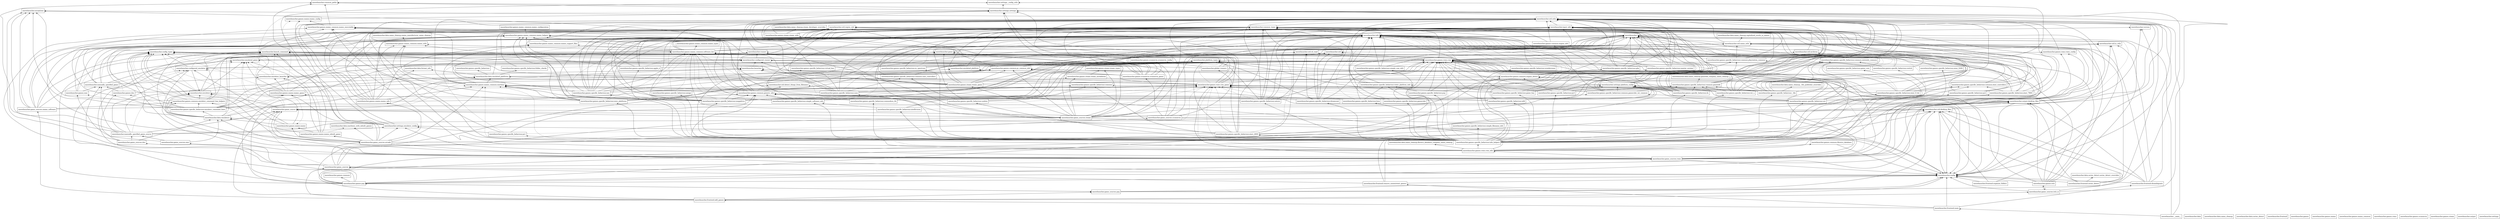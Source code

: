 digraph "packages" {
rankdir=BT
charset="utf-8"
"meowlauncher" [color="black", label=<meowlauncher>, shape="box", style="solid"];
"meowlauncher.__main__" [color="black", label=<meowlauncher.__main__>, shape="box", style="solid"];
"meowlauncher.common_paths" [color="black", label=<meowlauncher.common_paths>, shape="box", style="solid"];
"meowlauncher.common_types" [color="black", label=<meowlauncher.common_types>, shape="box", style="solid"];
"meowlauncher.config" [color="black", label=<meowlauncher.config>, shape="box", style="solid"];
"meowlauncher.config_types" [color="black", label=<meowlauncher.config_types>, shape="box", style="solid"];
"meowlauncher.configured_emulator" [color="black", label=<meowlauncher.configured_emulator>, shape="box", style="solid"];
"meowlauncher.configured_runner" [color="black", label=<meowlauncher.configured_runner>, shape="box", style="solid"];
"meowlauncher.data" [color="black", label=<meowlauncher.data>, shape="box", style="solid"];
"meowlauncher.data.emulated_platforms" [color="black", label=<meowlauncher.data.emulated_platforms>, shape="box", style="solid"];
"meowlauncher.data.emulators" [color="black", label=<meowlauncher.data.emulators>, shape="box", style="solid"];
"meowlauncher.data.format_info" [color="black", label=<meowlauncher.data.format_info>, shape="box", style="solid"];
"meowlauncher.data.machines_with_inbuilt_games" [color="black", label=<meowlauncher.data.machines_with_inbuilt_games>, shape="box", style="solid"];
"meowlauncher.data.name_cleanup" [color="black", label=<meowlauncher.data.name_cleanup>, shape="box", style="solid"];
"meowlauncher.data.name_cleanup._3ds_publisher_overrides" [color="black", label=<meowlauncher.data.name_cleanup._3ds_publisher_overrides>, shape="box", style="solid"];
"meowlauncher.data.name_cleanup.capitalized_words_in_names" [color="black", label=<meowlauncher.data.name_cleanup.capitalized_words_in_names>, shape="box", style="solid"];
"meowlauncher.data.name_cleanup.gametdb_company_name_cleanup" [color="black", label=<meowlauncher.data.name_cleanup.gametdb_company_name_cleanup>, shape="box", style="solid"];
"meowlauncher.data.name_cleanup.libretro_database_company_name_cleanup" [color="black", label=<meowlauncher.data.name_cleanup.libretro_database_company_name_cleanup>, shape="box", style="solid"];
"meowlauncher.data.name_cleanup.mame_manufacturer_name_cleanup" [color="black", label=<meowlauncher.data.name_cleanup.mame_manufacturer_name_cleanup>, shape="box", style="solid"];
"meowlauncher.data.name_cleanup.steam_developer_overrides" [color="black", label=<meowlauncher.data.name_cleanup.steam_developer_overrides>, shape="box", style="solid"];
"meowlauncher.data.series_detect" [color="black", label=<meowlauncher.data.series_detect>, shape="box", style="solid"];
"meowlauncher.data.series_detect.series_detect_overrides" [color="black", label=<meowlauncher.data.series_detect.series_detect_overrides>, shape="box", style="solid"];
"meowlauncher.emulated_game" [color="black", label=<meowlauncher.emulated_game>, shape="box", style="solid"];
"meowlauncher.emulated_platform" [color="black", label=<meowlauncher.emulated_platform>, shape="box", style="solid"];
"meowlauncher.emulator" [color="black", label=<meowlauncher.emulator>, shape="box", style="solid"];
"meowlauncher.emulator_launcher" [color="black", label=<meowlauncher.emulator_launcher>, shape="box", style="solid"];
"meowlauncher.exceptions" [color="black", label=<meowlauncher.exceptions>, shape="box", style="solid"];
"meowlauncher.frontend" [color="black", label=<meowlauncher.frontend>, shape="box", style="solid"];
"meowlauncher.frontend.add_games" [color="black", label=<meowlauncher.frontend.add_games>, shape="box", style="solid"];
"meowlauncher.frontend.disambiguate" [color="black", label=<meowlauncher.frontend.disambiguate>, shape="box", style="solid"];
"meowlauncher.frontend.main" [color="black", label=<meowlauncher.frontend.main>, shape="box", style="solid"];
"meowlauncher.frontend.organize_folders" [color="black", label=<meowlauncher.frontend.organize_folders>, shape="box", style="solid"];
"meowlauncher.frontend.remove_nonexistent_games" [color="black", label=<meowlauncher.frontend.remove_nonexistent_games>, shape="box", style="solid"];
"meowlauncher.frontend.series_detect" [color="black", label=<meowlauncher.frontend.series_detect>, shape="box", style="solid"];
"meowlauncher.game" [color="black", label=<meowlauncher.game>, shape="box", style="solid"];
"meowlauncher.game_source" [color="black", label=<meowlauncher.game_source>, shape="box", style="solid"];
"meowlauncher.game_sources" [color="black", label=<meowlauncher.game_sources>, shape="box", style="solid"];
"meowlauncher.game_sources.arcade" [color="black", label=<meowlauncher.game_sources.arcade>, shape="box", style="solid"];
"meowlauncher.game_sources.dos" [color="black", label=<meowlauncher.game_sources.dos>, shape="box", style="solid"];
"meowlauncher.game_sources.gog" [color="black", label=<meowlauncher.game_sources.gog>, shape="box", style="solid"];
"meowlauncher.game_sources.itch_io" [color="black", label=<meowlauncher.game_sources.itch_io>, shape="box", style="solid"];
"meowlauncher.game_sources.mac" [color="black", label=<meowlauncher.game_sources.mac>, shape="box", style="solid"];
"meowlauncher.game_sources.mame_software" [color="black", label=<meowlauncher.game_sources.mame_software>, shape="box", style="solid"];
"meowlauncher.game_sources.roms" [color="black", label=<meowlauncher.game_sources.roms>, shape="box", style="solid"];
"meowlauncher.game_sources.scummvm" [color="black", label=<meowlauncher.game_sources.scummvm>, shape="box", style="solid"];
"meowlauncher.game_sources.steam" [color="black", label=<meowlauncher.game_sources.steam>, shape="box", style="solid"];
"meowlauncher.games" [color="black", label=<meowlauncher.games>, shape="box", style="solid"];
"meowlauncher.games.common" [color="black", label=<meowlauncher.games.common>, shape="box", style="solid"];
"meowlauncher.games.common.emulator_command_line_helpers" [color="black", label=<meowlauncher.games.common.emulator_command_line_helpers>, shape="box", style="solid"];
"meowlauncher.games.common.engine_detect" [color="black", label=<meowlauncher.games.common.engine_detect>, shape="box", style="solid"];
"meowlauncher.games.common.engine_info" [color="black", label=<meowlauncher.games.common.engine_info>, shape="box", style="solid"];
"meowlauncher.games.common.generic_info" [color="black", label=<meowlauncher.games.common.generic_info>, shape="box", style="solid"];
"meowlauncher.games.common.libretro_database" [color="black", label=<meowlauncher.games.common.libretro_database>, shape="box", style="solid"];
"meowlauncher.games.common.pc_common_info" [color="black", label=<meowlauncher.games.common.pc_common_info>, shape="box", style="solid"];
"meowlauncher.games.dos" [color="black", label=<meowlauncher.games.dos>, shape="box", style="solid"];
"meowlauncher.games.gog" [color="black", label=<meowlauncher.games.gog>, shape="box", style="solid"];
"meowlauncher.games.itch" [color="black", label=<meowlauncher.games.itch>, shape="box", style="solid"];
"meowlauncher.games.mac" [color="black", label=<meowlauncher.games.mac>, shape="box", style="solid"];
"meowlauncher.games.mame" [color="black", label=<meowlauncher.games.mame>, shape="box", style="solid"];
"meowlauncher.games.mame.mame" [color="black", label=<meowlauncher.games.mame.mame>, shape="box", style="solid"];
"meowlauncher.games.mame.mame_config" [color="black", label=<meowlauncher.games.mame.mame_config>, shape="box", style="solid"];
"meowlauncher.games.mame.mame_game" [color="black", label=<meowlauncher.games.mame.mame_game>, shape="box", style="solid"];
"meowlauncher.games.mame.mame_inbuilt_game" [color="black", label=<meowlauncher.games.mame.mame_inbuilt_game>, shape="box", style="solid"];
"meowlauncher.games.mame.mame_info" [color="black", label=<meowlauncher.games.mame.mame_info>, shape="box", style="solid"];
"meowlauncher.games.mame_common" [color="black", label=<meowlauncher.games.mame_common>, shape="box", style="solid"];
"meowlauncher.games.mame_common.machine" [color="black", label=<meowlauncher.games.mame_common.machine>, shape="box", style="solid"];
"meowlauncher.games.mame_common.mame_configuration" [color="black", label=<meowlauncher.games.mame_common.mame_configuration>, shape="box", style="solid"];
"meowlauncher.games.mame_common.mame_executable" [color="black", label=<meowlauncher.games.mame_common.mame_executable>, shape="box", style="solid"];
"meowlauncher.games.mame_common.mame_helpers" [color="black", label=<meowlauncher.games.mame_common.mame_helpers>, shape="box", style="solid"];
"meowlauncher.games.mame_common.mame_support_files" [color="black", label=<meowlauncher.games.mame_common.mame_support_files>, shape="box", style="solid"];
"meowlauncher.games.mame_common.mame_types" [color="black", label=<meowlauncher.games.mame_common.mame_types>, shape="box", style="solid"];
"meowlauncher.games.mame_common.mame_utils" [color="black", label=<meowlauncher.games.mame_common.mame_utils>, shape="box", style="solid"];
"meowlauncher.games.mame_common.software_list" [color="black", label=<meowlauncher.games.mame_common.software_list>, shape="box", style="solid"];
"meowlauncher.games.roms" [color="black", label=<meowlauncher.games.roms>, shape="box", style="solid"];
"meowlauncher.games.roms.rom" [color="black", label=<meowlauncher.games.roms.rom>, shape="box", style="solid"];
"meowlauncher.games.roms.rom_game" [color="black", label=<meowlauncher.games.roms.rom_game>, shape="box", style="solid"];
"meowlauncher.games.roms.rom_info" [color="black", label=<meowlauncher.games.roms.rom_info>, shape="box", style="solid"];
"meowlauncher.games.roms.roms_config" [color="black", label=<meowlauncher.games.roms.roms_config>, shape="box", style="solid"];
"meowlauncher.games.scummvm" [color="black", label=<meowlauncher.games.scummvm>, shape="box", style="solid"];
"meowlauncher.games.scummvm.scummvm_config" [color="black", label=<meowlauncher.games.scummvm.scummvm_config>, shape="box", style="solid"];
"meowlauncher.games.scummvm.scummvm_game" [color="black", label=<meowlauncher.games.scummvm.scummvm_game>, shape="box", style="solid"];
"meowlauncher.games.specific_behaviour" [color="black", label=<meowlauncher.games.specific_behaviour>, shape="box", style="solid"];
"meowlauncher.games.specific_behaviour._3ds" [color="black", label=<meowlauncher.games.specific_behaviour._3ds>, shape="box", style="solid"];
"meowlauncher.games.specific_behaviour.amiga" [color="black", label=<meowlauncher.games.specific_behaviour.amiga>, shape="box", style="solid"];
"meowlauncher.games.specific_behaviour.apple_ii" [color="black", label=<meowlauncher.games.specific_behaviour.apple_ii>, shape="box", style="solid"];
"meowlauncher.games.specific_behaviour.atari_2600" [color="black", label=<meowlauncher.games.specific_behaviour.atari_2600>, shape="box", style="solid"];
"meowlauncher.games.specific_behaviour.atari_5200" [color="black", label=<meowlauncher.games.specific_behaviour.atari_5200>, shape="box", style="solid"];
"meowlauncher.games.specific_behaviour.atari_7800" [color="black", label=<meowlauncher.games.specific_behaviour.atari_7800>, shape="box", style="solid"];
"meowlauncher.games.specific_behaviour.atari_8_bit" [color="black", label=<meowlauncher.games.specific_behaviour.atari_8_bit>, shape="box", style="solid"];
"meowlauncher.games.specific_behaviour.commodore_64" [color="black", label=<meowlauncher.games.specific_behaviour.commodore_64>, shape="box", style="solid"];
"meowlauncher.games.specific_behaviour.common" [color="black", label=<meowlauncher.games.specific_behaviour.common>, shape="box", style="solid"];
"meowlauncher.games.specific_behaviour.common.atari_controllers" [color="black", label=<meowlauncher.games.specific_behaviour.common.atari_controllers>, shape="box", style="solid"];
"meowlauncher.games.specific_behaviour.common.gamecube_wii_common" [color="black", label=<meowlauncher.games.specific_behaviour.common.gamecube_wii_common>, shape="box", style="solid"];
"meowlauncher.games.specific_behaviour.common.gametdb" [color="black", label=<meowlauncher.games.specific_behaviour.common.gametdb>, shape="box", style="solid"];
"meowlauncher.games.specific_behaviour.common.nintendo_common" [color="black", label=<meowlauncher.games.specific_behaviour.common.nintendo_common>, shape="box", style="solid"];
"meowlauncher.games.specific_behaviour.common.playstation_common" [color="black", label=<meowlauncher.games.specific_behaviour.common.playstation_common>, shape="box", style="solid"];
"meowlauncher.games.specific_behaviour.common.snes_controllers" [color="black", label=<meowlauncher.games.specific_behaviour.common.snes_controllers>, shape="box", style="solid"];
"meowlauncher.games.specific_behaviour.dreamcast" [color="black", label=<meowlauncher.games.specific_behaviour.dreamcast>, shape="box", style="solid"];
"meowlauncher.games.specific_behaviour.ds" [color="black", label=<meowlauncher.games.specific_behaviour.ds>, shape="box", style="solid"];
"meowlauncher.games.specific_behaviour.emulator_command_lines" [color="black", label=<meowlauncher.games.specific_behaviour.emulator_command_lines>, shape="box", style="solid"];
"meowlauncher.games.specific_behaviour.folder_checks" [color="black", label=<meowlauncher.games.specific_behaviour.folder_checks>, shape="box", style="solid"];
"meowlauncher.games.specific_behaviour.game_boy" [color="black", label=<meowlauncher.games.specific_behaviour.game_boy>, shape="box", style="solid"];
"meowlauncher.games.specific_behaviour.game_com" [color="black", label=<meowlauncher.games.specific_behaviour.game_com>, shape="box", style="solid"];
"meowlauncher.games.specific_behaviour.gamecube" [color="black", label=<meowlauncher.games.specific_behaviour.gamecube>, shape="box", style="solid"];
"meowlauncher.games.specific_behaviour.gba" [color="black", label=<meowlauncher.games.specific_behaviour.gba>, shape="box", style="solid"];
"meowlauncher.games.specific_behaviour.info_helpers" [color="black", label=<meowlauncher.games.specific_behaviour.info_helpers>, shape="box", style="solid"];
"meowlauncher.games.specific_behaviour.intellivision" [color="black", label=<meowlauncher.games.specific_behaviour.intellivision>, shape="box", style="solid"];
"meowlauncher.games.specific_behaviour.lynx" [color="black", label=<meowlauncher.games.specific_behaviour.lynx>, shape="box", style="solid"];
"meowlauncher.games.specific_behaviour.master_system" [color="black", label=<meowlauncher.games.specific_behaviour.master_system>, shape="box", style="solid"];
"meowlauncher.games.specific_behaviour.megadrive" [color="black", label=<meowlauncher.games.specific_behaviour.megadrive>, shape="box", style="solid"];
"meowlauncher.games.specific_behaviour.misc_platforms" [color="black", label=<meowlauncher.games.specific_behaviour.misc_platforms>, shape="box", style="solid"];
"meowlauncher.games.specific_behaviour.n64" [color="black", label=<meowlauncher.games.specific_behaviour.n64>, shape="box", style="solid"];
"meowlauncher.games.specific_behaviour.nes" [color="black", label=<meowlauncher.games.specific_behaviour.nes>, shape="box", style="solid"];
"meowlauncher.games.specific_behaviour.ps1" [color="black", label=<meowlauncher.games.specific_behaviour.ps1>, shape="box", style="solid"];
"meowlauncher.games.specific_behaviour.ps2" [color="black", label=<meowlauncher.games.specific_behaviour.ps2>, shape="box", style="solid"];
"meowlauncher.games.specific_behaviour.ps3" [color="black", label=<meowlauncher.games.specific_behaviour.ps3>, shape="box", style="solid"];
"meowlauncher.games.specific_behaviour.psp" [color="black", label=<meowlauncher.games.specific_behaviour.psp>, shape="box", style="solid"];
"meowlauncher.games.specific_behaviour.saturn" [color="black", label=<meowlauncher.games.specific_behaviour.saturn>, shape="box", style="solid"];
"meowlauncher.games.specific_behaviour.simple_filename_info" [color="black", label=<meowlauncher.games.specific_behaviour.simple_filename_info>, shape="box", style="solid"];
"meowlauncher.games.specific_behaviour.simple_rom_info" [color="black", label=<meowlauncher.games.specific_behaviour.simple_rom_info>, shape="box", style="solid"];
"meowlauncher.games.specific_behaviour.simple_software_info" [color="black", label=<meowlauncher.games.specific_behaviour.simple_software_info>, shape="box", style="solid"];
"meowlauncher.games.specific_behaviour.snes" [color="black", label=<meowlauncher.games.specific_behaviour.snes>, shape="box", style="solid"];
"meowlauncher.games.specific_behaviour.static_platform_info" [color="black", label=<meowlauncher.games.specific_behaviour.static_platform_info>, shape="box", style="solid"];
"meowlauncher.games.specific_behaviour.switch" [color="black", label=<meowlauncher.games.specific_behaviour.switch>, shape="box", style="solid"];
"meowlauncher.games.specific_behaviour.uzebox" [color="black", label=<meowlauncher.games.specific_behaviour.uzebox>, shape="box", style="solid"];
"meowlauncher.games.specific_behaviour.virtual_boy" [color="black", label=<meowlauncher.games.specific_behaviour.virtual_boy>, shape="box", style="solid"];
"meowlauncher.games.specific_behaviour.wii" [color="black", label=<meowlauncher.games.specific_behaviour.wii>, shape="box", style="solid"];
"meowlauncher.games.specific_behaviour.wii_u" [color="black", label=<meowlauncher.games.specific_behaviour.wii_u>, shape="box", style="solid"];
"meowlauncher.games.specific_behaviour.wonderswan" [color="black", label=<meowlauncher.games.specific_behaviour.wonderswan>, shape="box", style="solid"];
"meowlauncher.games.specific_behaviour.zx_spectrum" [color="black", label=<meowlauncher.games.specific_behaviour.zx_spectrum>, shape="box", style="solid"];
"meowlauncher.games.steam" [color="black", label=<meowlauncher.games.steam>, shape="box", style="solid"];
"meowlauncher.games.steam.steam_game" [color="black", label=<meowlauncher.games.steam.steam_game>, shape="box", style="solid"];
"meowlauncher.games.steam.steam_installation" [color="black", label=<meowlauncher.games.steam.steam_installation>, shape="box", style="solid"];
"meowlauncher.games.steam.steam_types" [color="black", label=<meowlauncher.games.steam.steam_types>, shape="box", style="solid"];
"meowlauncher.games.steam.steam_utils" [color="black", label=<meowlauncher.games.steam.steam_utils>, shape="box", style="solid"];
"meowlauncher.global_runners" [color="black", label=<meowlauncher.global_runners>, shape="box", style="solid"];
"meowlauncher.info" [color="black", label=<meowlauncher.info>, shape="box", style="solid"];
"meowlauncher.input_info" [color="black", label=<meowlauncher.input_info>, shape="box", style="solid"];
"meowlauncher.launch_command" [color="black", label=<meowlauncher.launch_command>, shape="box", style="solid"];
"meowlauncher.launcher" [color="black", label=<meowlauncher.launcher>, shape="box", style="solid"];
"meowlauncher.manually_specified_game" [color="black", label=<meowlauncher.manually_specified_game>, shape="box", style="solid"];
"meowlauncher.manually_specified_game_source" [color="black", label=<meowlauncher.manually_specified_game_source>, shape="box", style="solid"];
"meowlauncher.output" [color="black", label=<meowlauncher.output>, shape="box", style="solid"];
"meowlauncher.output.desktop_files" [color="black", label=<meowlauncher.output.desktop_files>, shape="box", style="solid"];
"meowlauncher.platform_types" [color="black", label=<meowlauncher.platform_types>, shape="box", style="solid"];
"meowlauncher.runner" [color="black", label=<meowlauncher.runner>, shape="box", style="solid"];
"meowlauncher.settings" [color="black", label=<meowlauncher.settings>, shape="box", style="solid"];
"meowlauncher.settings._config_utils" [color="black", label=<meowlauncher.settings._config_utils>, shape="box", style="solid"];
"meowlauncher.settings.emulator_config" [color="black", label=<meowlauncher.settings.emulator_config>, shape="box", style="solid"];
"meowlauncher.settings.platform_config" [color="black", label=<meowlauncher.settings.platform_config>, shape="box", style="solid"];
"meowlauncher.settings.settings" [color="black", label=<meowlauncher.settings.settings>, shape="box", style="solid"];
"meowlauncher.util" [color="black", label=<meowlauncher.util>, shape="box", style="solid"];
"meowlauncher.util.archives" [color="black", label=<meowlauncher.util.archives>, shape="box", style="solid"];
"meowlauncher.util.cd_read" [color="black", label=<meowlauncher.util.cd_read>, shape="box", style="solid"];
"meowlauncher.util.desktop_files" [color="black", label=<meowlauncher.util.desktop_files>, shape="box", style="solid"];
"meowlauncher.util.detect_things_from_filename" [color="black", label=<meowlauncher.util.detect_things_from_filename>, shape="box", style="solid"];
"meowlauncher.util.io_utils" [color="black", label=<meowlauncher.util.io_utils>, shape="box", style="solid"];
"meowlauncher.util.name_utils" [color="black", label=<meowlauncher.util.name_utils>, shape="box", style="solid"];
"meowlauncher.util.region_info" [color="black", label=<meowlauncher.util.region_info>, shape="box", style="solid"];
"meowlauncher.util.utils" [color="black", label=<meowlauncher.util.utils>, shape="box", style="solid"];
"meowlauncher.version" [color="black", label=<meowlauncher.version>, shape="box", style="solid"];
"meowlauncher" -> "meowlauncher.version" [arrowhead="open", arrowtail="none"];
"meowlauncher.__main__" -> "meowlauncher" [arrowhead="open", arrowtail="none"];
"meowlauncher.__main__" -> "meowlauncher.frontend.main" [arrowhead="open", arrowtail="none"];
"meowlauncher.__main__" -> "meowlauncher.util.utils" [arrowhead="open", arrowtail="none"];
"meowlauncher.common_types" -> "meowlauncher.util.utils" [arrowhead="open", arrowtail="none"];
"meowlauncher.config" -> "meowlauncher.game_sources" [arrowhead="open", arrowtail="none"];
"meowlauncher.config" -> "meowlauncher.settings.settings" [arrowhead="open", arrowtail="none"];
"meowlauncher.config" -> "meowlauncher.version" [arrowhead="open", arrowtail="none"];
"meowlauncher.configured_emulator" -> "meowlauncher.config_types" [arrowhead="open", arrowtail="none"];
"meowlauncher.configured_emulator" -> "meowlauncher.configured_runner" [arrowhead="open", arrowtail="none"];
"meowlauncher.configured_emulator" -> "meowlauncher.emulator" [arrowhead="open", arrowtail="none"];
"meowlauncher.configured_runner" -> "meowlauncher.config" [arrowhead="open", arrowtail="none"];
"meowlauncher.configured_runner" -> "meowlauncher.launch_command" [arrowhead="open", arrowtail="none"];
"meowlauncher.configured_runner" -> "meowlauncher.runner" [arrowhead="open", arrowtail="none"];
"meowlauncher.data.emulated_platforms" -> "meowlauncher.common_types" [arrowhead="open", arrowtail="none"];
"meowlauncher.data.emulated_platforms" -> "meowlauncher.data.format_info" [arrowhead="open", arrowtail="none"];
"meowlauncher.data.emulated_platforms" -> "meowlauncher.emulated_platform" [arrowhead="open", arrowtail="none"];
"meowlauncher.data.emulated_platforms" -> "meowlauncher.games.specific_behaviour" [arrowhead="open", arrowtail="none"];
"meowlauncher.data.emulated_platforms" -> "meowlauncher.games.specific_behaviour.folder_checks" [arrowhead="open", arrowtail="none"];
"meowlauncher.data.emulators" -> "meowlauncher.config_types" [arrowhead="open", arrowtail="none"];
"meowlauncher.data.emulators" -> "meowlauncher.data.format_info" [arrowhead="open", arrowtail="none"];
"meowlauncher.data.emulators" -> "meowlauncher.emulator" [arrowhead="open", arrowtail="none"];
"meowlauncher.data.emulators" -> "meowlauncher.games.common.emulator_command_line_helpers" [arrowhead="open", arrowtail="none"];
"meowlauncher.data.emulators" -> "meowlauncher.games.specific_behaviour.emulator_command_lines" [arrowhead="open", arrowtail="none"];
"meowlauncher.data.emulators" -> "meowlauncher.launch_command" [arrowhead="open", arrowtail="none"];
"meowlauncher.data.emulators" -> "meowlauncher.runner" [arrowhead="open", arrowtail="none"];
"meowlauncher.emulated_game" -> "meowlauncher.game" [arrowhead="open", arrowtail="none"];
"meowlauncher.emulated_platform" -> "meowlauncher.common_types" [arrowhead="open", arrowtail="none"];
"meowlauncher.emulator" -> "meowlauncher.config_types" [arrowhead="open", arrowtail="none"];
"meowlauncher.emulator" -> "meowlauncher.emulated_game" [arrowhead="open", arrowtail="none"];
"meowlauncher.emulator" -> "meowlauncher.runner" [arrowhead="open", arrowtail="none"];
"meowlauncher.emulator_launcher" -> "meowlauncher.launcher" [arrowhead="open", arrowtail="none"];
"meowlauncher.frontend.add_games" -> "meowlauncher.config" [arrowhead="open", arrowtail="none"];
"meowlauncher.frontend.add_games" -> "meowlauncher.game_source" [arrowhead="open", arrowtail="none"];
"meowlauncher.frontend.add_games" -> "meowlauncher.game_sources" [arrowhead="open", arrowtail="none"];
"meowlauncher.frontend.add_games" -> "meowlauncher.game_sources.gog" [arrowhead="open", arrowtail="none"];
"meowlauncher.frontend.add_games" -> "meowlauncher.game_sources.itch_io" [arrowhead="open", arrowtail="none"];
"meowlauncher.frontend.add_games" -> "meowlauncher.game_sources.mame_software" [arrowhead="open", arrowtail="none"];
"meowlauncher.frontend.add_games" -> "meowlauncher.output.desktop_files" [arrowhead="open", arrowtail="none"];
"meowlauncher.frontend.disambiguate" -> "meowlauncher.config" [arrowhead="open", arrowtail="none"];
"meowlauncher.frontend.disambiguate" -> "meowlauncher.output.desktop_files" [arrowhead="open", arrowtail="none"];
"meowlauncher.frontend.disambiguate" -> "meowlauncher.util.desktop_files" [arrowhead="open", arrowtail="none"];
"meowlauncher.frontend.disambiguate" -> "meowlauncher.util.io_utils" [arrowhead="open", arrowtail="none"];
"meowlauncher.frontend.disambiguate" -> "meowlauncher.util.name_utils" [arrowhead="open", arrowtail="none"];
"meowlauncher.frontend.disambiguate" -> "meowlauncher.util.utils" [arrowhead="open", arrowtail="none"];
"meowlauncher.frontend.main" -> "meowlauncher.config" [arrowhead="open", arrowtail="none"];
"meowlauncher.frontend.main" -> "meowlauncher.frontend.add_games" [arrowhead="open", arrowtail="none"];
"meowlauncher.frontend.main" -> "meowlauncher.frontend.disambiguate" [arrowhead="open", arrowtail="none"];
"meowlauncher.frontend.main" -> "meowlauncher.frontend.remove_nonexistent_games" [arrowhead="open", arrowtail="none"];
"meowlauncher.frontend.organize_folders" -> "meowlauncher.config" [arrowhead="open", arrowtail="none"];
"meowlauncher.frontend.organize_folders" -> "meowlauncher.util.desktop_files" [arrowhead="open", arrowtail="none"];
"meowlauncher.frontend.organize_folders" -> "meowlauncher.util.io_utils" [arrowhead="open", arrowtail="none"];
"meowlauncher.frontend.remove_nonexistent_games" -> "meowlauncher.config" [arrowhead="open", arrowtail="none"];
"meowlauncher.frontend.remove_nonexistent_games" -> "meowlauncher.game_sources" [arrowhead="open", arrowtail="none"];
"meowlauncher.frontend.remove_nonexistent_games" -> "meowlauncher.output.desktop_files" [arrowhead="open", arrowtail="none"];
"meowlauncher.frontend.remove_nonexistent_games" -> "meowlauncher.util.desktop_files" [arrowhead="open", arrowtail="none"];
"meowlauncher.frontend.series_detect" -> "meowlauncher.config" [arrowhead="open", arrowtail="none"];
"meowlauncher.frontend.series_detect" -> "meowlauncher.data.series_detect.series_detect_overrides" [arrowhead="open", arrowtail="none"];
"meowlauncher.frontend.series_detect" -> "meowlauncher.output.desktop_files" [arrowhead="open", arrowtail="none"];
"meowlauncher.frontend.series_detect" -> "meowlauncher.util.desktop_files" [arrowhead="open", arrowtail="none"];
"meowlauncher.frontend.series_detect" -> "meowlauncher.util.name_utils" [arrowhead="open", arrowtail="none"];
"meowlauncher.frontend.series_detect" -> "meowlauncher.util.utils" [arrowhead="open", arrowtail="none"];
"meowlauncher.game" -> "meowlauncher.info" [arrowhead="open", arrowtail="none"];
"meowlauncher.game_source" -> "meowlauncher.config" [arrowhead="open", arrowtail="none"];
"meowlauncher.game_source" -> "meowlauncher.emulator" [arrowhead="open", arrowtail="none"];
"meowlauncher.game_sources" -> "meowlauncher.game_sources.arcade" [arrowhead="open", arrowtail="none"];
"meowlauncher.game_sources" -> "meowlauncher.game_sources.dos" [arrowhead="open", arrowtail="none"];
"meowlauncher.game_sources" -> "meowlauncher.game_sources.mac" [arrowhead="open", arrowtail="none"];
"meowlauncher.game_sources" -> "meowlauncher.game_sources.roms" [arrowhead="open", arrowtail="none"];
"meowlauncher.game_sources" -> "meowlauncher.game_sources.scummvm" [arrowhead="open", arrowtail="none"];
"meowlauncher.game_sources" -> "meowlauncher.game_sources.steam" [arrowhead="open", arrowtail="none"];
"meowlauncher.game_sources.arcade" -> "meowlauncher.config" [arrowhead="open", arrowtail="none"];
"meowlauncher.game_sources.arcade" -> "meowlauncher.config_types" [arrowhead="open", arrowtail="none"];
"meowlauncher.game_sources.arcade" -> "meowlauncher.data.machines_with_inbuilt_games" [arrowhead="open", arrowtail="none"];
"meowlauncher.game_sources.arcade" -> "meowlauncher.game_source" [arrowhead="open", arrowtail="none"];
"meowlauncher.game_sources.arcade" -> "meowlauncher.games.mame.mame" [arrowhead="open", arrowtail="none"];
"meowlauncher.game_sources.arcade" -> "meowlauncher.games.mame.mame_config" [arrowhead="open", arrowtail="none"];
"meowlauncher.game_sources.arcade" -> "meowlauncher.games.mame.mame_game" [arrowhead="open", arrowtail="none"];
"meowlauncher.game_sources.arcade" -> "meowlauncher.games.mame.mame_inbuilt_game" [arrowhead="open", arrowtail="none"];
"meowlauncher.game_sources.arcade" -> "meowlauncher.games.mame.mame_info" [arrowhead="open", arrowtail="none"];
"meowlauncher.game_sources.arcade" -> "meowlauncher.games.mame_common.machine" [arrowhead="open", arrowtail="none"];
"meowlauncher.game_sources.arcade" -> "meowlauncher.games.mame_common.mame_executable" [arrowhead="open", arrowtail="none"];
"meowlauncher.game_sources.arcade" -> "meowlauncher.settings.emulator_config" [arrowhead="open", arrowtail="none"];
"meowlauncher.game_sources.arcade" -> "meowlauncher.settings.platform_config" [arrowhead="open", arrowtail="none"];
"meowlauncher.game_sources.arcade" -> "meowlauncher.util.desktop_files" [arrowhead="open", arrowtail="none"];
"meowlauncher.game_sources.dos" -> "meowlauncher.data.emulators" [arrowhead="open", arrowtail="none"];
"meowlauncher.game_sources.dos" -> "meowlauncher.games.dos" [arrowhead="open", arrowtail="none"];
"meowlauncher.game_sources.dos" -> "meowlauncher.manually_specified_game" [arrowhead="open", arrowtail="none"];
"meowlauncher.game_sources.dos" -> "meowlauncher.manually_specified_game_source" [arrowhead="open", arrowtail="none"];
"meowlauncher.game_sources.gog" -> "meowlauncher.config" [arrowhead="open", arrowtail="none"];
"meowlauncher.game_sources.gog" -> "meowlauncher.games.gog" [arrowhead="open", arrowtail="none"];
"meowlauncher.game_sources.gog" -> "meowlauncher.settings.settings" [arrowhead="open", arrowtail="none"];
"meowlauncher.game_sources.gog" -> "meowlauncher.util.desktop_files" [arrowhead="open", arrowtail="none"];
"meowlauncher.game_sources.itch_io" -> "meowlauncher.config" [arrowhead="open", arrowtail="none"];
"meowlauncher.game_sources.itch_io" -> "meowlauncher.games.itch" [arrowhead="open", arrowtail="none"];
"meowlauncher.game_sources.itch_io" -> "meowlauncher.settings.settings" [arrowhead="open", arrowtail="none"];
"meowlauncher.game_sources.itch_io" -> "meowlauncher.util.desktop_files" [arrowhead="open", arrowtail="none"];
"meowlauncher.game_sources.mac" -> "meowlauncher.data.emulators" [arrowhead="open", arrowtail="none"];
"meowlauncher.game_sources.mac" -> "meowlauncher.games.mac" [arrowhead="open", arrowtail="none"];
"meowlauncher.game_sources.mac" -> "meowlauncher.manually_specified_game_source" [arrowhead="open", arrowtail="none"];
"meowlauncher.game_sources.mame_software" -> "meowlauncher.common_types" [arrowhead="open", arrowtail="none"];
"meowlauncher.game_sources.mame_software" -> "meowlauncher.exceptions" [arrowhead="open", arrowtail="none"];
"meowlauncher.game_sources.mame_software" -> "meowlauncher.games.common.emulator_command_line_helpers" [arrowhead="open", arrowtail="none"];
"meowlauncher.game_sources.mame_software" -> "meowlauncher.games.mame_common.mame_helpers" [arrowhead="open", arrowtail="none"];
"meowlauncher.game_sources.mame_software" -> "meowlauncher.games.mame_common.software_list" [arrowhead="open", arrowtail="none"];
"meowlauncher.game_sources.mame_software" -> "meowlauncher.info" [arrowhead="open", arrowtail="none"];
"meowlauncher.game_sources.mame_software" -> "meowlauncher.launch_command" [arrowhead="open", arrowtail="none"];
"meowlauncher.game_sources.mame_software" -> "meowlauncher.output.desktop_files" [arrowhead="open", arrowtail="none"];
"meowlauncher.game_sources.mame_software" -> "meowlauncher.util.region_info" [arrowhead="open", arrowtail="none"];
"meowlauncher.game_sources.roms" -> "meowlauncher.config" [arrowhead="open", arrowtail="none"];
"meowlauncher.game_sources.roms" -> "meowlauncher.config_types" [arrowhead="open", arrowtail="none"];
"meowlauncher.game_sources.roms" -> "meowlauncher.configured_emulator" [arrowhead="open", arrowtail="none"];
"meowlauncher.game_sources.roms" -> "meowlauncher.data.emulated_platforms" [arrowhead="open", arrowtail="none"];
"meowlauncher.game_sources.roms" -> "meowlauncher.data.emulators" [arrowhead="open", arrowtail="none"];
"meowlauncher.game_sources.roms" -> "meowlauncher.emulator" [arrowhead="open", arrowtail="none"];
"meowlauncher.game_sources.roms" -> "meowlauncher.exceptions" [arrowhead="open", arrowtail="none"];
"meowlauncher.game_sources.roms" -> "meowlauncher.game_source" [arrowhead="open", arrowtail="none"];
"meowlauncher.game_sources.roms" -> "meowlauncher.games.roms.rom" [arrowhead="open", arrowtail="none"];
"meowlauncher.game_sources.roms" -> "meowlauncher.games.roms.rom_game" [arrowhead="open", arrowtail="none"];
"meowlauncher.game_sources.roms" -> "meowlauncher.games.roms.rom_info" [arrowhead="open", arrowtail="none"];
"meowlauncher.game_sources.roms" -> "meowlauncher.games.roms.roms_config" [arrowhead="open", arrowtail="none"];
"meowlauncher.game_sources.roms" -> "meowlauncher.settings.emulator_config" [arrowhead="open", arrowtail="none"];
"meowlauncher.game_sources.roms" -> "meowlauncher.settings.platform_config" [arrowhead="open", arrowtail="none"];
"meowlauncher.game_sources.roms" -> "meowlauncher.settings.settings" [arrowhead="open", arrowtail="none"];
"meowlauncher.game_sources.roms" -> "meowlauncher.util" [arrowhead="open", arrowtail="none"];
"meowlauncher.game_sources.roms" -> "meowlauncher.util.archives" [arrowhead="open", arrowtail="none"];
"meowlauncher.game_sources.roms" -> "meowlauncher.util.desktop_files" [arrowhead="open", arrowtail="none"];
"meowlauncher.game_sources.scummvm" -> "meowlauncher" [arrowhead="open", arrowtail="none"];
"meowlauncher.game_sources.scummvm" -> "meowlauncher.config" [arrowhead="open", arrowtail="none"];
"meowlauncher.game_sources.scummvm" -> "meowlauncher.game_source" [arrowhead="open", arrowtail="none"];
"meowlauncher.game_sources.scummvm" -> "meowlauncher.games.scummvm.scummvm_config" [arrowhead="open", arrowtail="none"];
"meowlauncher.game_sources.scummvm" -> "meowlauncher.games.scummvm.scummvm_game" [arrowhead="open", arrowtail="none"];
"meowlauncher.game_sources.scummvm" -> "meowlauncher.global_runners" [arrowhead="open", arrowtail="none"];
"meowlauncher.game_sources.scummvm" -> "meowlauncher.settings.settings" [arrowhead="open", arrowtail="none"];
"meowlauncher.game_sources.scummvm" -> "meowlauncher.util.desktop_files" [arrowhead="open", arrowtail="none"];
"meowlauncher.game_sources.steam" -> "meowlauncher.common_types" [arrowhead="open", arrowtail="none"];
"meowlauncher.game_sources.steam" -> "meowlauncher.config" [arrowhead="open", arrowtail="none"];
"meowlauncher.game_sources.steam" -> "meowlauncher.exceptions" [arrowhead="open", arrowtail="none"];
"meowlauncher.game_sources.steam" -> "meowlauncher.game_source" [arrowhead="open", arrowtail="none"];
"meowlauncher.game_sources.steam" -> "meowlauncher.games.common.engine_detect" [arrowhead="open", arrowtail="none"];
"meowlauncher.game_sources.steam" -> "meowlauncher.games.common.pc_common_info" [arrowhead="open", arrowtail="none"];
"meowlauncher.game_sources.steam" -> "meowlauncher.games.steam.steam_game" [arrowhead="open", arrowtail="none"];
"meowlauncher.game_sources.steam" -> "meowlauncher.games.steam.steam_installation" [arrowhead="open", arrowtail="none"];
"meowlauncher.game_sources.steam" -> "meowlauncher.games.steam.steam_types" [arrowhead="open", arrowtail="none"];
"meowlauncher.game_sources.steam" -> "meowlauncher.games.steam.steam_utils" [arrowhead="open", arrowtail="none"];
"meowlauncher.game_sources.steam" -> "meowlauncher.info" [arrowhead="open", arrowtail="none"];
"meowlauncher.game_sources.steam" -> "meowlauncher.settings.settings" [arrowhead="open", arrowtail="none"];
"meowlauncher.game_sources.steam" -> "meowlauncher.util.desktop_files" [arrowhead="open", arrowtail="none"];
"meowlauncher.game_sources.steam" -> "meowlauncher.util.name_utils" [arrowhead="open", arrowtail="none"];
"meowlauncher.game_sources.steam" -> "meowlauncher.util.utils" [arrowhead="open", arrowtail="none"];
"meowlauncher.games.common.emulator_command_line_helpers" -> "meowlauncher.emulator" [arrowhead="open", arrowtail="none"];
"meowlauncher.games.common.emulator_command_line_helpers" -> "meowlauncher.exceptions" [arrowhead="open", arrowtail="none"];
"meowlauncher.games.common.emulator_command_line_helpers" -> "meowlauncher.games.mame_common.mame_helpers" [arrowhead="open", arrowtail="none"];
"meowlauncher.games.common.emulator_command_line_helpers" -> "meowlauncher.games.mame_common.software_list" [arrowhead="open", arrowtail="none"];
"meowlauncher.games.common.emulator_command_line_helpers" -> "meowlauncher.launch_command" [arrowhead="open", arrowtail="none"];
"meowlauncher.games.common.engine_detect" -> "meowlauncher.games.common.engine_info" [arrowhead="open", arrowtail="none"];
"meowlauncher.games.common.engine_detect" -> "meowlauncher.games.common.pc_common_info" [arrowhead="open", arrowtail="none"];
"meowlauncher.games.common.engine_detect" -> "meowlauncher.util.utils" [arrowhead="open", arrowtail="none"];
"meowlauncher.games.common.engine_info" -> "meowlauncher.common_types" [arrowhead="open", arrowtail="none"];
"meowlauncher.games.common.engine_info" -> "meowlauncher.util.utils" [arrowhead="open", arrowtail="none"];
"meowlauncher.games.common.generic_info" -> "meowlauncher.games.mame_common.machine" [arrowhead="open", arrowtail="none"];
"meowlauncher.games.common.generic_info" -> "meowlauncher.games.mame_common.mame_executable" [arrowhead="open", arrowtail="none"];
"meowlauncher.games.common.generic_info" -> "meowlauncher.games.mame_common.mame_helpers" [arrowhead="open", arrowtail="none"];
"meowlauncher.games.common.generic_info" -> "meowlauncher.util.detect_things_from_filename" [arrowhead="open", arrowtail="none"];
"meowlauncher.games.common.generic_info" -> "meowlauncher.util.region_info" [arrowhead="open", arrowtail="none"];
"meowlauncher.games.common.generic_info" -> "meowlauncher.util.utils" [arrowhead="open", arrowtail="none"];
"meowlauncher.games.common.libretro_database" -> "meowlauncher.config" [arrowhead="open", arrowtail="none"];
"meowlauncher.games.common.pc_common_info" -> "meowlauncher.info" [arrowhead="open", arrowtail="none"];
"meowlauncher.games.common.pc_common_info" -> "meowlauncher.util.utils" [arrowhead="open", arrowtail="none"];
"meowlauncher.games.dos" -> "meowlauncher.games.common.pc_common_info" [arrowhead="open", arrowtail="none"];
"meowlauncher.games.dos" -> "meowlauncher.manually_specified_game" [arrowhead="open", arrowtail="none"];
"meowlauncher.games.gog" -> "meowlauncher.common_types" [arrowhead="open", arrowtail="none"];
"meowlauncher.games.gog" -> "meowlauncher.config" [arrowhead="open", arrowtail="none"];
"meowlauncher.games.gog" -> "meowlauncher.configured_runner" [arrowhead="open", arrowtail="none"];
"meowlauncher.games.gog" -> "meowlauncher.game" [arrowhead="open", arrowtail="none"];
"meowlauncher.games.gog" -> "meowlauncher.games.common" [arrowhead="open", arrowtail="none"];
"meowlauncher.games.gog" -> "meowlauncher.games.common.engine_detect" [arrowhead="open", arrowtail="none"];
"meowlauncher.games.gog" -> "meowlauncher.games.common.pc_common_info" [arrowhead="open", arrowtail="none"];
"meowlauncher.games.gog" -> "meowlauncher.launch_command" [arrowhead="open", arrowtail="none"];
"meowlauncher.games.gog" -> "meowlauncher.launcher" [arrowhead="open", arrowtail="none"];
"meowlauncher.games.gog" -> "meowlauncher.output.desktop_files" [arrowhead="open", arrowtail="none"];
"meowlauncher.games.gog" -> "meowlauncher.util" [arrowhead="open", arrowtail="none"];
"meowlauncher.games.gog" -> "meowlauncher.util.name_utils" [arrowhead="open", arrowtail="none"];
"meowlauncher.games.gog" -> "meowlauncher.util.region_info" [arrowhead="open", arrowtail="none"];
"meowlauncher.games.itch" -> "meowlauncher.config" [arrowhead="open", arrowtail="none"];
"meowlauncher.games.itch" -> "meowlauncher.game" [arrowhead="open", arrowtail="none"];
"meowlauncher.games.itch" -> "meowlauncher.games.common.engine_detect" [arrowhead="open", arrowtail="none"];
"meowlauncher.games.itch" -> "meowlauncher.games.common.pc_common_info" [arrowhead="open", arrowtail="none"];
"meowlauncher.games.itch" -> "meowlauncher.info" [arrowhead="open", arrowtail="none"];
"meowlauncher.games.itch" -> "meowlauncher.launch_command" [arrowhead="open", arrowtail="none"];
"meowlauncher.games.itch" -> "meowlauncher.output.desktop_files" [arrowhead="open", arrowtail="none"];
"meowlauncher.games.itch" -> "meowlauncher.util.name_utils" [arrowhead="open", arrowtail="none"];
"meowlauncher.games.mac" -> "meowlauncher.common_types" [arrowhead="open", arrowtail="none"];
"meowlauncher.games.mac" -> "meowlauncher.info" [arrowhead="open", arrowtail="none"];
"meowlauncher.games.mac" -> "meowlauncher.manually_specified_game" [arrowhead="open", arrowtail="none"];
"meowlauncher.games.mame.mame" -> "meowlauncher.config_types" [arrowhead="open", arrowtail="none"];
"meowlauncher.games.mame.mame" -> "meowlauncher.configured_emulator" [arrowhead="open", arrowtail="none"];
"meowlauncher.games.mame.mame" -> "meowlauncher.data.emulators" [arrowhead="open", arrowtail="none"];
"meowlauncher.games.mame.mame" -> "meowlauncher.games.mame_common.mame_executable" [arrowhead="open", arrowtail="none"];
"meowlauncher.games.mame.mame_config" -> "meowlauncher.settings.settings" [arrowhead="open", arrowtail="none"];
"meowlauncher.games.mame.mame_game" -> "meowlauncher.emulated_game" [arrowhead="open", arrowtail="none"];
"meowlauncher.games.mame.mame_game" -> "meowlauncher.emulator_launcher" [arrowhead="open", arrowtail="none"];
"meowlauncher.games.mame.mame_game" -> "meowlauncher.info" [arrowhead="open", arrowtail="none"];
"meowlauncher.games.mame.mame_inbuilt_game" -> "meowlauncher.emulated_game" [arrowhead="open", arrowtail="none"];
"meowlauncher.games.mame.mame_inbuilt_game" -> "meowlauncher.emulator_launcher" [arrowhead="open", arrowtail="none"];
"meowlauncher.games.mame.mame_inbuilt_game" -> "meowlauncher.games.common.emulator_command_line_helpers" [arrowhead="open", arrowtail="none"];
"meowlauncher.games.mame.mame_inbuilt_game" -> "meowlauncher.games.mame.mame" [arrowhead="open", arrowtail="none"];
"meowlauncher.games.mame.mame_inbuilt_game" -> "meowlauncher.launch_command" [arrowhead="open", arrowtail="none"];
"meowlauncher.games.mame.mame_info" -> "meowlauncher" [arrowhead="open", arrowtail="none"];
"meowlauncher.games.mame.mame_info" -> "meowlauncher.common_types" [arrowhead="open", arrowtail="none"];
"meowlauncher.games.mame.mame_info" -> "meowlauncher.games.mame_common.machine" [arrowhead="open", arrowtail="none"];
"meowlauncher.games.mame.mame_info" -> "meowlauncher.games.mame_common.mame_helpers" [arrowhead="open", arrowtail="none"];
"meowlauncher.games.mame.mame_info" -> "meowlauncher.games.mame_common.mame_support_files" [arrowhead="open", arrowtail="none"];
"meowlauncher.games.mame.mame_info" -> "meowlauncher.games.mame_common.mame_utils" [arrowhead="open", arrowtail="none"];
"meowlauncher.games.mame.mame_info" -> "meowlauncher.input_info" [arrowhead="open", arrowtail="none"];
"meowlauncher.games.mame.mame_info" -> "meowlauncher.util.detect_things_from_filename" [arrowhead="open", arrowtail="none"];
"meowlauncher.games.mame.mame_info" -> "meowlauncher.util.region_info" [arrowhead="open", arrowtail="none"];
"meowlauncher.games.mame.mame_info" -> "meowlauncher.util.utils" [arrowhead="open", arrowtail="none"];
"meowlauncher.games.mame_common.machine" -> "meowlauncher.config" [arrowhead="open", arrowtail="none"];
"meowlauncher.games.mame_common.machine" -> "meowlauncher.data.emulated_platforms" [arrowhead="open", arrowtail="none"];
"meowlauncher.games.mame_common.machine" -> "meowlauncher.games.mame_common.mame_support_files" [arrowhead="open", arrowtail="none"];
"meowlauncher.games.mame_common.machine" -> "meowlauncher.games.mame_common.mame_utils" [arrowhead="open", arrowtail="none"];
"meowlauncher.games.mame_common.machine" -> "meowlauncher.util.name_utils" [arrowhead="open", arrowtail="none"];
"meowlauncher.games.mame_common.machine" -> "meowlauncher.util.utils" [arrowhead="open", arrowtail="none"];
"meowlauncher.games.mame_common.mame_executable" -> "meowlauncher.common_paths" [arrowhead="open", arrowtail="none"];
"meowlauncher.games.mame_common.mame_executable" -> "meowlauncher.games.mame.mame_config" [arrowhead="open", arrowtail="none"];
"meowlauncher.games.mame_common.mame_helpers" -> "meowlauncher.games.mame_common.mame_configuration" [arrowhead="open", arrowtail="none"];
"meowlauncher.games.mame_common.mame_helpers" -> "meowlauncher.games.mame_common.mame_executable" [arrowhead="open", arrowtail="none"];
"meowlauncher.games.mame_common.mame_support_files" -> "meowlauncher.games.mame_common.mame_helpers" [arrowhead="open", arrowtail="none"];
"meowlauncher.games.mame_common.mame_support_files" -> "meowlauncher.util.region_info" [arrowhead="open", arrowtail="none"];
"meowlauncher.games.mame_common.mame_utils" -> "meowlauncher.data.name_cleanup.mame_manufacturer_name_cleanup" [arrowhead="open", arrowtail="none"];
"meowlauncher.games.mame_common.mame_utils" -> "meowlauncher.util.utils" [arrowhead="open", arrowtail="none"];
"meowlauncher.games.mame_common.software_list" -> "meowlauncher" [arrowhead="open", arrowtail="none"];
"meowlauncher.games.mame_common.software_list" -> "meowlauncher.common_types" [arrowhead="open", arrowtail="none"];
"meowlauncher.games.mame_common.software_list" -> "meowlauncher.games.mame_common.mame_helpers" [arrowhead="open", arrowtail="none"];
"meowlauncher.games.mame_common.software_list" -> "meowlauncher.games.mame_common.mame_support_files" [arrowhead="open", arrowtail="none"];
"meowlauncher.games.mame_common.software_list" -> "meowlauncher.games.mame_common.mame_types" [arrowhead="open", arrowtail="none"];
"meowlauncher.games.mame_common.software_list" -> "meowlauncher.games.mame_common.mame_utils" [arrowhead="open", arrowtail="none"];
"meowlauncher.games.mame_common.software_list" -> "meowlauncher.info" [arrowhead="open", arrowtail="none"];
"meowlauncher.games.mame_common.software_list" -> "meowlauncher.util.name_utils" [arrowhead="open", arrowtail="none"];
"meowlauncher.games.mame_common.software_list" -> "meowlauncher.util.utils" [arrowhead="open", arrowtail="none"];
"meowlauncher.games.roms.rom" -> "meowlauncher.common_types" [arrowhead="open", arrowtail="none"];
"meowlauncher.games.roms.rom" -> "meowlauncher.games.mame_common.software_list" [arrowhead="open", arrowtail="none"];
"meowlauncher.games.roms.rom" -> "meowlauncher.games.roms.roms_config" [arrowhead="open", arrowtail="none"];
"meowlauncher.games.roms.rom" -> "meowlauncher.util" [arrowhead="open", arrowtail="none"];
"meowlauncher.games.roms.rom" -> "meowlauncher.util.archives" [arrowhead="open", arrowtail="none"];
"meowlauncher.games.roms.rom" -> "meowlauncher.util.cd_read" [arrowhead="open", arrowtail="none"];
"meowlauncher.games.roms.rom" -> "meowlauncher.util.io_utils" [arrowhead="open", arrowtail="none"];
"meowlauncher.games.roms.rom" -> "meowlauncher.util.utils" [arrowhead="open", arrowtail="none"];
"meowlauncher.games.roms.rom_game" -> "meowlauncher.emulated_game" [arrowhead="open", arrowtail="none"];
"meowlauncher.games.roms.rom_game" -> "meowlauncher.emulator_launcher" [arrowhead="open", arrowtail="none"];
"meowlauncher.games.roms.rom_game" -> "meowlauncher.games.mame_common.software_list" [arrowhead="open", arrowtail="none"];
"meowlauncher.games.roms.rom_game" -> "meowlauncher.games.roms.rom" [arrowhead="open", arrowtail="none"];
"meowlauncher.games.roms.rom_game" -> "meowlauncher.launch_command" [arrowhead="open", arrowtail="none"];
"meowlauncher.games.roms.rom_game" -> "meowlauncher.util.utils" [arrowhead="open", arrowtail="none"];
"meowlauncher.games.roms.rom_info" -> "meowlauncher.data.name_cleanup.libretro_database_company_name_cleanup" [arrowhead="open", arrowtail="none"];
"meowlauncher.games.roms.rom_info" -> "meowlauncher.games.common.generic_info" [arrowhead="open", arrowtail="none"];
"meowlauncher.games.roms.rom_info" -> "meowlauncher.games.common.libretro_database" [arrowhead="open", arrowtail="none"];
"meowlauncher.games.roms.rom_info" -> "meowlauncher.games.mame_common.mame_helpers" [arrowhead="open", arrowtail="none"];
"meowlauncher.games.roms.rom_info" -> "meowlauncher.games.mame_common.mame_utils" [arrowhead="open", arrowtail="none"];
"meowlauncher.games.roms.rom_info" -> "meowlauncher.games.roms.rom" [arrowhead="open", arrowtail="none"];
"meowlauncher.games.roms.rom_info" -> "meowlauncher.games.roms.roms_config" [arrowhead="open", arrowtail="none"];
"meowlauncher.games.roms.rom_info" -> "meowlauncher.games.specific_behaviour.info_helpers" [arrowhead="open", arrowtail="none"];
"meowlauncher.games.roms.rom_info" -> "meowlauncher.info" [arrowhead="open", arrowtail="none"];
"meowlauncher.games.roms.rom_info" -> "meowlauncher.util.detect_things_from_filename" [arrowhead="open", arrowtail="none"];
"meowlauncher.games.roms.rom_info" -> "meowlauncher.util.region_info" [arrowhead="open", arrowtail="none"];
"meowlauncher.games.roms.rom_info" -> "meowlauncher.util.utils" [arrowhead="open", arrowtail="none"];
"meowlauncher.games.roms.roms_config" -> "meowlauncher.settings.settings" [arrowhead="open", arrowtail="none"];
"meowlauncher.games.scummvm.scummvm_config" -> "meowlauncher.settings.settings" [arrowhead="open", arrowtail="none"];
"meowlauncher.games.scummvm.scummvm_config" -> "meowlauncher.util.utils" [arrowhead="open", arrowtail="none"];
"meowlauncher.games.scummvm.scummvm_game" -> "meowlauncher" [arrowhead="open", arrowtail="none"];
"meowlauncher.games.scummvm.scummvm_game" -> "meowlauncher.common_types" [arrowhead="open", arrowtail="none"];
"meowlauncher.games.scummvm.scummvm_game" -> "meowlauncher.configured_runner" [arrowhead="open", arrowtail="none"];
"meowlauncher.games.scummvm.scummvm_game" -> "meowlauncher.game" [arrowhead="open", arrowtail="none"];
"meowlauncher.games.scummvm.scummvm_game" -> "meowlauncher.games.common.pc_common_info" [arrowhead="open", arrowtail="none"];
"meowlauncher.games.scummvm.scummvm_game" -> "meowlauncher.games.scummvm.scummvm_config" [arrowhead="open", arrowtail="none"];
"meowlauncher.games.scummvm.scummvm_game" -> "meowlauncher.input_info" [arrowhead="open", arrowtail="none"];
"meowlauncher.games.scummvm.scummvm_game" -> "meowlauncher.launch_command" [arrowhead="open", arrowtail="none"];
"meowlauncher.games.scummvm.scummvm_game" -> "meowlauncher.launcher" [arrowhead="open", arrowtail="none"];
"meowlauncher.games.scummvm.scummvm_game" -> "meowlauncher.util.region_info" [arrowhead="open", arrowtail="none"];
"meowlauncher.games.specific_behaviour._3ds" -> "meowlauncher" [arrowhead="open", arrowtail="none"];
"meowlauncher.games.specific_behaviour._3ds" -> "meowlauncher.common_types" [arrowhead="open", arrowtail="none"];
"meowlauncher.games.specific_behaviour._3ds" -> "meowlauncher.data.name_cleanup._3ds_publisher_overrides" [arrowhead="open", arrowtail="none"];
"meowlauncher.games.specific_behaviour._3ds" -> "meowlauncher.games.roms.rom" [arrowhead="open", arrowtail="none"];
"meowlauncher.games.specific_behaviour._3ds" -> "meowlauncher.games.specific_behaviour.common.gametdb" [arrowhead="open", arrowtail="none"];
"meowlauncher.games.specific_behaviour._3ds" -> "meowlauncher.games.specific_behaviour.common.nintendo_common" [arrowhead="open", arrowtail="none"];
"meowlauncher.games.specific_behaviour._3ds" -> "meowlauncher.games.specific_behaviour.static_platform_info" [arrowhead="open", arrowtail="none"];
"meowlauncher.games.specific_behaviour._3ds" -> "meowlauncher.input_info" [arrowhead="open", arrowtail="none"];
"meowlauncher.games.specific_behaviour._3ds" -> "meowlauncher.settings.platform_config" [arrowhead="open", arrowtail="none"];
"meowlauncher.games.specific_behaviour._3ds" -> "meowlauncher.util.utils" [arrowhead="open", arrowtail="none"];
"meowlauncher.games.specific_behaviour.apple_ii" -> "meowlauncher.common_types" [arrowhead="open", arrowtail="none"];
"meowlauncher.games.specific_behaviour.apple_ii" -> "meowlauncher.games.mame_common.mame_utils" [arrowhead="open", arrowtail="none"];
"meowlauncher.games.specific_behaviour.apple_ii" -> "meowlauncher.info" [arrowhead="open", arrowtail="none"];
"meowlauncher.games.specific_behaviour.apple_ii" -> "meowlauncher.platform_types" [arrowhead="open", arrowtail="none"];
"meowlauncher.games.specific_behaviour.apple_ii" -> "meowlauncher.util.region_info" [arrowhead="open", arrowtail="none"];
"meowlauncher.games.specific_behaviour.atari_2600" -> "meowlauncher" [arrowhead="open", arrowtail="none"];
"meowlauncher.games.specific_behaviour.atari_2600" -> "meowlauncher.common_types" [arrowhead="open", arrowtail="none"];
"meowlauncher.games.specific_behaviour.atari_2600" -> "meowlauncher.games.mame_common.software_list" [arrowhead="open", arrowtail="none"];
"meowlauncher.games.specific_behaviour.atari_2600" -> "meowlauncher.games.roms.rom" [arrowhead="open", arrowtail="none"];
"meowlauncher.games.specific_behaviour.atari_2600" -> "meowlauncher.games.specific_behaviour.common" [arrowhead="open", arrowtail="none"];
"meowlauncher.games.specific_behaviour.atari_2600" -> "meowlauncher.games.specific_behaviour.common.atari_controllers" [arrowhead="open", arrowtail="none"];
"meowlauncher.games.specific_behaviour.atari_2600" -> "meowlauncher.input_info" [arrowhead="open", arrowtail="none"];
"meowlauncher.games.specific_behaviour.atari_2600" -> "meowlauncher.platform_types" [arrowhead="open", arrowtail="none"];
"meowlauncher.games.specific_behaviour.atari_2600" -> "meowlauncher.settings.emulator_config" [arrowhead="open", arrowtail="none"];
"meowlauncher.games.specific_behaviour.atari_2600" -> "meowlauncher.util.region_info" [arrowhead="open", arrowtail="none"];
"meowlauncher.games.specific_behaviour.atari_5200" -> "meowlauncher.info" [arrowhead="open", arrowtail="none"];
"meowlauncher.games.specific_behaviour.atari_7800" -> "meowlauncher" [arrowhead="open", arrowtail="none"];
"meowlauncher.games.specific_behaviour.atari_7800" -> "meowlauncher.common_types" [arrowhead="open", arrowtail="none"];
"meowlauncher.games.specific_behaviour.atari_7800" -> "meowlauncher.games.roms.rom" [arrowhead="open", arrowtail="none"];
"meowlauncher.games.specific_behaviour.atari_7800" -> "meowlauncher.games.specific_behaviour.common.atari_controllers" [arrowhead="open", arrowtail="none"];
"meowlauncher.games.specific_behaviour.atari_7800" -> "meowlauncher.input_info" [arrowhead="open", arrowtail="none"];
"meowlauncher.games.specific_behaviour.atari_7800" -> "meowlauncher.util.region_info" [arrowhead="open", arrowtail="none"];
"meowlauncher.games.specific_behaviour.atari_8_bit" -> "meowlauncher" [arrowhead="open", arrowtail="none"];
"meowlauncher.games.specific_behaviour.atari_8_bit" -> "meowlauncher.common_types" [arrowhead="open", arrowtail="none"];
"meowlauncher.games.specific_behaviour.atari_8_bit" -> "meowlauncher.games.roms.rom" [arrowhead="open", arrowtail="none"];
"meowlauncher.games.specific_behaviour.atari_8_bit" -> "meowlauncher.games.specific_behaviour.common" [arrowhead="open", arrowtail="none"];
"meowlauncher.games.specific_behaviour.atari_8_bit" -> "meowlauncher.games.specific_behaviour.common.atari_controllers" [arrowhead="open", arrowtail="none"];
"meowlauncher.games.specific_behaviour.atari_8_bit" -> "meowlauncher.input_info" [arrowhead="open", arrowtail="none"];
"meowlauncher.games.specific_behaviour.atari_8_bit" -> "meowlauncher.util.region_info" [arrowhead="open", arrowtail="none"];
"meowlauncher.games.specific_behaviour.commodore_64" -> "meowlauncher.games.common.generic_info" [arrowhead="open", arrowtail="none"];
"meowlauncher.games.specific_behaviour.commodore_64" -> "meowlauncher.games.mame_common.software_list" [arrowhead="open", arrowtail="none"];
"meowlauncher.games.specific_behaviour.commodore_64" -> "meowlauncher.games.roms.rom" [arrowhead="open", arrowtail="none"];
"meowlauncher.games.specific_behaviour.common.atari_controllers" -> "meowlauncher" [arrowhead="open", arrowtail="none"];
"meowlauncher.games.specific_behaviour.common.atari_controllers" -> "meowlauncher.input_info" [arrowhead="open", arrowtail="none"];
"meowlauncher.games.specific_behaviour.common.gamecube_wii_common" -> "meowlauncher.games.roms.rom" [arrowhead="open", arrowtail="none"];
"meowlauncher.games.specific_behaviour.common.gamecube_wii_common" -> "meowlauncher.games.specific_behaviour.common.gametdb" [arrowhead="open", arrowtail="none"];
"meowlauncher.games.specific_behaviour.common.gamecube_wii_common" -> "meowlauncher.info" [arrowhead="open", arrowtail="none"];
"meowlauncher.games.specific_behaviour.common.gamecube_wii_common" -> "meowlauncher.settings.platform_config" [arrowhead="open", arrowtail="none"];
"meowlauncher.games.specific_behaviour.common.gamecube_wii_common" -> "meowlauncher.util.utils" [arrowhead="open", arrowtail="none"];
"meowlauncher.games.specific_behaviour.common.gametdb" -> "meowlauncher.common_types" [arrowhead="open", arrowtail="none"];
"meowlauncher.games.specific_behaviour.common.gametdb" -> "meowlauncher.data.name_cleanup.gametdb_company_name_cleanup" [arrowhead="open", arrowtail="none"];
"meowlauncher.games.specific_behaviour.common.gametdb" -> "meowlauncher.info" [arrowhead="open", arrowtail="none"];
"meowlauncher.games.specific_behaviour.common.gametdb" -> "meowlauncher.util.utils" [arrowhead="open", arrowtail="none"];
"meowlauncher.games.specific_behaviour.common.playstation_common" -> "meowlauncher.common_types" [arrowhead="open", arrowtail="none"];
"meowlauncher.games.specific_behaviour.common.playstation_common" -> "meowlauncher.util.name_utils" [arrowhead="open", arrowtail="none"];
"meowlauncher.games.specific_behaviour.common.snes_controllers" -> "meowlauncher" [arrowhead="open", arrowtail="none"];
"meowlauncher.games.specific_behaviour.common.snes_controllers" -> "meowlauncher.input_info" [arrowhead="open", arrowtail="none"];
"meowlauncher.games.specific_behaviour.dreamcast" -> "meowlauncher.common_types" [arrowhead="open", arrowtail="none"];
"meowlauncher.games.specific_behaviour.dreamcast" -> "meowlauncher.games.common.generic_info" [arrowhead="open", arrowtail="none"];
"meowlauncher.games.specific_behaviour.dreamcast" -> "meowlauncher.games.roms.rom" [arrowhead="open", arrowtail="none"];
"meowlauncher.games.specific_behaviour.dreamcast" -> "meowlauncher.info" [arrowhead="open", arrowtail="none"];
"meowlauncher.games.specific_behaviour.dreamcast" -> "meowlauncher.platform_types" [arrowhead="open", arrowtail="none"];
"meowlauncher.games.specific_behaviour.dreamcast" -> "meowlauncher.util" [arrowhead="open", arrowtail="none"];
"meowlauncher.games.specific_behaviour.dreamcast" -> "meowlauncher.util.cd_read" [arrowhead="open", arrowtail="none"];
"meowlauncher.games.specific_behaviour.dreamcast" -> "meowlauncher.util.utils" [arrowhead="open", arrowtail="none"];
"meowlauncher.games.specific_behaviour.ds" -> "meowlauncher" [arrowhead="open", arrowtail="none"];
"meowlauncher.games.specific_behaviour.ds" -> "meowlauncher.games.roms.rom" [arrowhead="open", arrowtail="none"];
"meowlauncher.games.specific_behaviour.ds" -> "meowlauncher.games.specific_behaviour.common.gametdb" [arrowhead="open", arrowtail="none"];
"meowlauncher.games.specific_behaviour.ds" -> "meowlauncher.games.specific_behaviour.common.nintendo_common" [arrowhead="open", arrowtail="none"];
"meowlauncher.games.specific_behaviour.ds" -> "meowlauncher.input_info" [arrowhead="open", arrowtail="none"];
"meowlauncher.games.specific_behaviour.ds" -> "meowlauncher.settings.platform_config" [arrowhead="open", arrowtail="none"];
"meowlauncher.games.specific_behaviour.ds" -> "meowlauncher.util.region_info" [arrowhead="open", arrowtail="none"];
"meowlauncher.games.specific_behaviour.ds" -> "meowlauncher.util.utils" [arrowhead="open", arrowtail="none"];
"meowlauncher.games.specific_behaviour.emulator_command_lines" -> "meowlauncher.common_types" [arrowhead="open", arrowtail="none"];
"meowlauncher.games.specific_behaviour.emulator_command_lines" -> "meowlauncher.data.emulated_platforms" [arrowhead="open", arrowtail="none"];
"meowlauncher.games.specific_behaviour.emulator_command_lines" -> "meowlauncher.exceptions" [arrowhead="open", arrowtail="none"];
"meowlauncher.games.specific_behaviour.emulator_command_lines" -> "meowlauncher.games.common.emulator_command_line_helpers" [arrowhead="open", arrowtail="none"];
"meowlauncher.games.specific_behaviour.emulator_command_lines" -> "meowlauncher.games.roms.rom" [arrowhead="open", arrowtail="none"];
"meowlauncher.games.specific_behaviour.emulator_command_lines" -> "meowlauncher.launch_command" [arrowhead="open", arrowtail="none"];
"meowlauncher.games.specific_behaviour.emulator_command_lines" -> "meowlauncher.platform_types" [arrowhead="open", arrowtail="none"];
"meowlauncher.games.specific_behaviour.emulator_command_lines" -> "meowlauncher.util.region_info" [arrowhead="open", arrowtail="none"];
"meowlauncher.games.specific_behaviour.folder_checks" -> "meowlauncher.common_types" [arrowhead="open", arrowtail="none"];
"meowlauncher.games.specific_behaviour.game_boy" -> "meowlauncher" [arrowhead="open", arrowtail="none"];
"meowlauncher.games.specific_behaviour.game_boy" -> "meowlauncher.common_types" [arrowhead="open", arrowtail="none"];
"meowlauncher.games.specific_behaviour.game_boy" -> "meowlauncher.games.mame_common.software_list" [arrowhead="open", arrowtail="none"];
"meowlauncher.games.specific_behaviour.game_boy" -> "meowlauncher.games.roms.rom" [arrowhead="open", arrowtail="none"];
"meowlauncher.games.specific_behaviour.game_boy" -> "meowlauncher.input_info" [arrowhead="open", arrowtail="none"];
"meowlauncher.games.specific_behaviour.game_boy" -> "meowlauncher.platform_types" [arrowhead="open", arrowtail="none"];
"meowlauncher.games.specific_behaviour.game_boy" -> "meowlauncher.settings.platform_config" [arrowhead="open", arrowtail="none"];
"meowlauncher.games.specific_behaviour.game_boy" -> "meowlauncher.util.utils" [arrowhead="open", arrowtail="none"];
"meowlauncher.games.specific_behaviour.gamecube" -> "meowlauncher.games.roms.rom" [arrowhead="open", arrowtail="none"];
"meowlauncher.games.specific_behaviour.gamecube" -> "meowlauncher.games.specific_behaviour.common.gamecube_wii_common" [arrowhead="open", arrowtail="none"];
"meowlauncher.games.specific_behaviour.gamecube" -> "meowlauncher.info" [arrowhead="open", arrowtail="none"];
"meowlauncher.games.specific_behaviour.gamecube" -> "meowlauncher.util.utils" [arrowhead="open", arrowtail="none"];
"meowlauncher.games.specific_behaviour.gba" -> "meowlauncher" [arrowhead="open", arrowtail="none"];
"meowlauncher.games.specific_behaviour.gba" -> "meowlauncher.common_types" [arrowhead="open", arrowtail="none"];
"meowlauncher.games.specific_behaviour.gba" -> "meowlauncher.input_info" [arrowhead="open", arrowtail="none"];
"meowlauncher.games.specific_behaviour.gba" -> "meowlauncher.util.utils" [arrowhead="open", arrowtail="none"];
"meowlauncher.games.specific_behaviour.info_helpers" -> "meowlauncher.games.specific_behaviour._3ds" [arrowhead="open", arrowtail="none"];
"meowlauncher.games.specific_behaviour.info_helpers" -> "meowlauncher.games.specific_behaviour.amiga" [arrowhead="open", arrowtail="none"];
"meowlauncher.games.specific_behaviour.info_helpers" -> "meowlauncher.games.specific_behaviour.apple_ii" [arrowhead="open", arrowtail="none"];
"meowlauncher.games.specific_behaviour.info_helpers" -> "meowlauncher.games.specific_behaviour.atari_2600" [arrowhead="open", arrowtail="none"];
"meowlauncher.games.specific_behaviour.info_helpers" -> "meowlauncher.games.specific_behaviour.atari_5200" [arrowhead="open", arrowtail="none"];
"meowlauncher.games.specific_behaviour.info_helpers" -> "meowlauncher.games.specific_behaviour.atari_7800" [arrowhead="open", arrowtail="none"];
"meowlauncher.games.specific_behaviour.info_helpers" -> "meowlauncher.games.specific_behaviour.atari_8_bit" [arrowhead="open", arrowtail="none"];
"meowlauncher.games.specific_behaviour.info_helpers" -> "meowlauncher.games.specific_behaviour.commodore_64" [arrowhead="open", arrowtail="none"];
"meowlauncher.games.specific_behaviour.info_helpers" -> "meowlauncher.games.specific_behaviour.dreamcast" [arrowhead="open", arrowtail="none"];
"meowlauncher.games.specific_behaviour.info_helpers" -> "meowlauncher.games.specific_behaviour.ds" [arrowhead="open", arrowtail="none"];
"meowlauncher.games.specific_behaviour.info_helpers" -> "meowlauncher.games.specific_behaviour.game_boy" [arrowhead="open", arrowtail="none"];
"meowlauncher.games.specific_behaviour.info_helpers" -> "meowlauncher.games.specific_behaviour.game_com" [arrowhead="open", arrowtail="none"];
"meowlauncher.games.specific_behaviour.info_helpers" -> "meowlauncher.games.specific_behaviour.gamecube" [arrowhead="open", arrowtail="none"];
"meowlauncher.games.specific_behaviour.info_helpers" -> "meowlauncher.games.specific_behaviour.gba" [arrowhead="open", arrowtail="none"];
"meowlauncher.games.specific_behaviour.info_helpers" -> "meowlauncher.games.specific_behaviour.intellivision" [arrowhead="open", arrowtail="none"];
"meowlauncher.games.specific_behaviour.info_helpers" -> "meowlauncher.games.specific_behaviour.lynx" [arrowhead="open", arrowtail="none"];
"meowlauncher.games.specific_behaviour.info_helpers" -> "meowlauncher.games.specific_behaviour.master_system" [arrowhead="open", arrowtail="none"];
"meowlauncher.games.specific_behaviour.info_helpers" -> "meowlauncher.games.specific_behaviour.megadrive" [arrowhead="open", arrowtail="none"];
"meowlauncher.games.specific_behaviour.info_helpers" -> "meowlauncher.games.specific_behaviour.misc_platforms" [arrowhead="open", arrowtail="none"];
"meowlauncher.games.specific_behaviour.info_helpers" -> "meowlauncher.games.specific_behaviour.n64" [arrowhead="open", arrowtail="none"];
"meowlauncher.games.specific_behaviour.info_helpers" -> "meowlauncher.games.specific_behaviour.nes" [arrowhead="open", arrowtail="none"];
"meowlauncher.games.specific_behaviour.info_helpers" -> "meowlauncher.games.specific_behaviour.ps1" [arrowhead="open", arrowtail="none"];
"meowlauncher.games.specific_behaviour.info_helpers" -> "meowlauncher.games.specific_behaviour.ps2" [arrowhead="open", arrowtail="none"];
"meowlauncher.games.specific_behaviour.info_helpers" -> "meowlauncher.games.specific_behaviour.ps3" [arrowhead="open", arrowtail="none"];
"meowlauncher.games.specific_behaviour.info_helpers" -> "meowlauncher.games.specific_behaviour.psp" [arrowhead="open", arrowtail="none"];
"meowlauncher.games.specific_behaviour.info_helpers" -> "meowlauncher.games.specific_behaviour.saturn" [arrowhead="open", arrowtail="none"];
"meowlauncher.games.specific_behaviour.info_helpers" -> "meowlauncher.games.specific_behaviour.simple_filename_info" [arrowhead="open", arrowtail="none"];
"meowlauncher.games.specific_behaviour.info_helpers" -> "meowlauncher.games.specific_behaviour.simple_rom_info" [arrowhead="open", arrowtail="none"];
"meowlauncher.games.specific_behaviour.info_helpers" -> "meowlauncher.games.specific_behaviour.simple_software_info" [arrowhead="open", arrowtail="none"];
"meowlauncher.games.specific_behaviour.info_helpers" -> "meowlauncher.games.specific_behaviour.snes" [arrowhead="open", arrowtail="none"];
"meowlauncher.games.specific_behaviour.info_helpers" -> "meowlauncher.games.specific_behaviour.static_platform_info" [arrowhead="open", arrowtail="none"];
"meowlauncher.games.specific_behaviour.info_helpers" -> "meowlauncher.games.specific_behaviour.switch" [arrowhead="open", arrowtail="none"];
"meowlauncher.games.specific_behaviour.info_helpers" -> "meowlauncher.games.specific_behaviour.uzebox" [arrowhead="open", arrowtail="none"];
"meowlauncher.games.specific_behaviour.info_helpers" -> "meowlauncher.games.specific_behaviour.virtual_boy" [arrowhead="open", arrowtail="none"];
"meowlauncher.games.specific_behaviour.info_helpers" -> "meowlauncher.games.specific_behaviour.wii" [arrowhead="open", arrowtail="none"];
"meowlauncher.games.specific_behaviour.info_helpers" -> "meowlauncher.games.specific_behaviour.wii_u" [arrowhead="open", arrowtail="none"];
"meowlauncher.games.specific_behaviour.info_helpers" -> "meowlauncher.games.specific_behaviour.wonderswan" [arrowhead="open", arrowtail="none"];
"meowlauncher.games.specific_behaviour.info_helpers" -> "meowlauncher.games.specific_behaviour.zx_spectrum" [arrowhead="open", arrowtail="none"];
"meowlauncher.games.specific_behaviour.intellivision" -> "meowlauncher.games.mame_common.software_list" [arrowhead="open", arrowtail="none"];
"meowlauncher.games.specific_behaviour.intellivision" -> "meowlauncher.games.roms.rom" [arrowhead="open", arrowtail="none"];
"meowlauncher.games.specific_behaviour.intellivision" -> "meowlauncher.games.specific_behaviour.simple_software_info" [arrowhead="open", arrowtail="none"];
"meowlauncher.games.specific_behaviour.lynx" -> "meowlauncher.games.common.generic_info" [arrowhead="open", arrowtail="none"];
"meowlauncher.games.specific_behaviour.lynx" -> "meowlauncher.games.roms.rom" [arrowhead="open", arrowtail="none"];
"meowlauncher.games.specific_behaviour.lynx" -> "meowlauncher.games.specific_behaviour.static_platform_info" [arrowhead="open", arrowtail="none"];
"meowlauncher.games.specific_behaviour.master_system" -> "meowlauncher" [arrowhead="open", arrowtail="none"];
"meowlauncher.games.specific_behaviour.master_system" -> "meowlauncher.common_types" [arrowhead="open", arrowtail="none"];
"meowlauncher.games.specific_behaviour.master_system" -> "meowlauncher.info" [arrowhead="open", arrowtail="none"];
"meowlauncher.games.specific_behaviour.master_system" -> "meowlauncher.input_info" [arrowhead="open", arrowtail="none"];
"meowlauncher.games.specific_behaviour.master_system" -> "meowlauncher.platform_types" [arrowhead="open", arrowtail="none"];
"meowlauncher.games.specific_behaviour.master_system" -> "meowlauncher.util.region_info" [arrowhead="open", arrowtail="none"];
"meowlauncher.games.specific_behaviour.master_system" -> "meowlauncher.util.utils" [arrowhead="open", arrowtail="none"];
"meowlauncher.games.specific_behaviour.megadrive" -> "meowlauncher" [arrowhead="open", arrowtail="none"];
"meowlauncher.games.specific_behaviour.megadrive" -> "meowlauncher.common_types" [arrowhead="open", arrowtail="none"];
"meowlauncher.games.specific_behaviour.megadrive" -> "meowlauncher.games.common.generic_info" [arrowhead="open", arrowtail="none"];
"meowlauncher.games.specific_behaviour.megadrive" -> "meowlauncher.games.mame_common.machine" [arrowhead="open", arrowtail="none"];
"meowlauncher.games.specific_behaviour.megadrive" -> "meowlauncher.games.mame_common.mame_helpers" [arrowhead="open", arrowtail="none"];
"meowlauncher.games.specific_behaviour.megadrive" -> "meowlauncher.games.roms.rom" [arrowhead="open", arrowtail="none"];
"meowlauncher.games.specific_behaviour.megadrive" -> "meowlauncher.games.specific_behaviour.common.atari_controllers" [arrowhead="open", arrowtail="none"];
"meowlauncher.games.specific_behaviour.megadrive" -> "meowlauncher.info" [arrowhead="open", arrowtail="none"];
"meowlauncher.games.specific_behaviour.megadrive" -> "meowlauncher.input_info" [arrowhead="open", arrowtail="none"];
"meowlauncher.games.specific_behaviour.megadrive" -> "meowlauncher.platform_types" [arrowhead="open", arrowtail="none"];
"meowlauncher.games.specific_behaviour.megadrive" -> "meowlauncher.util" [arrowhead="open", arrowtail="none"];
"meowlauncher.games.specific_behaviour.megadrive" -> "meowlauncher.util.cd_read" [arrowhead="open", arrowtail="none"];
"meowlauncher.games.specific_behaviour.megadrive" -> "meowlauncher.util.utils" [arrowhead="open", arrowtail="none"];
"meowlauncher.games.specific_behaviour.misc_platforms" -> "meowlauncher" [arrowhead="open", arrowtail="none"];
"meowlauncher.games.specific_behaviour.misc_platforms" -> "meowlauncher.common_types" [arrowhead="open", arrowtail="none"];
"meowlauncher.games.specific_behaviour.misc_platforms" -> "meowlauncher.games.common.generic_info" [arrowhead="open", arrowtail="none"];
"meowlauncher.games.specific_behaviour.misc_platforms" -> "meowlauncher.games.mame_common.machine" [arrowhead="open", arrowtail="none"];
"meowlauncher.games.specific_behaviour.misc_platforms" -> "meowlauncher.games.mame_common.mame_executable" [arrowhead="open", arrowtail="none"];
"meowlauncher.games.specific_behaviour.misc_platforms" -> "meowlauncher.games.mame_common.mame_helpers" [arrowhead="open", arrowtail="none"];
"meowlauncher.games.specific_behaviour.misc_platforms" -> "meowlauncher.games.roms.rom" [arrowhead="open", arrowtail="none"];
"meowlauncher.games.specific_behaviour.misc_platforms" -> "meowlauncher.input_info" [arrowhead="open", arrowtail="none"];
"meowlauncher.games.specific_behaviour.n64" -> "meowlauncher" [arrowhead="open", arrowtail="none"];
"meowlauncher.games.specific_behaviour.n64" -> "meowlauncher.common_types" [arrowhead="open", arrowtail="none"];
"meowlauncher.games.specific_behaviour.n64" -> "meowlauncher.games.common.generic_info" [arrowhead="open", arrowtail="none"];
"meowlauncher.games.specific_behaviour.n64" -> "meowlauncher.games.roms.rom" [arrowhead="open", arrowtail="none"];
"meowlauncher.games.specific_behaviour.n64" -> "meowlauncher.input_info" [arrowhead="open", arrowtail="none"];
"meowlauncher.games.specific_behaviour.n64" -> "meowlauncher.util.utils" [arrowhead="open", arrowtail="none"];
"meowlauncher.games.specific_behaviour.nes" -> "meowlauncher" [arrowhead="open", arrowtail="none"];
"meowlauncher.games.specific_behaviour.nes" -> "meowlauncher.common_types" [arrowhead="open", arrowtail="none"];
"meowlauncher.games.specific_behaviour.nes" -> "meowlauncher.games.mame_common.machine" [arrowhead="open", arrowtail="none"];
"meowlauncher.games.specific_behaviour.nes" -> "meowlauncher.games.mame_common.mame_executable" [arrowhead="open", arrowtail="none"];
"meowlauncher.games.specific_behaviour.nes" -> "meowlauncher.games.mame_common.mame_helpers" [arrowhead="open", arrowtail="none"];
"meowlauncher.games.specific_behaviour.nes" -> "meowlauncher.games.mame_common.software_list" [arrowhead="open", arrowtail="none"];
"meowlauncher.games.specific_behaviour.nes" -> "meowlauncher.games.roms.rom" [arrowhead="open", arrowtail="none"];
"meowlauncher.games.specific_behaviour.nes" -> "meowlauncher.info" [arrowhead="open", arrowtail="none"];
"meowlauncher.games.specific_behaviour.nes" -> "meowlauncher.input_info" [arrowhead="open", arrowtail="none"];
"meowlauncher.games.specific_behaviour.nes" -> "meowlauncher.platform_types" [arrowhead="open", arrowtail="none"];
"meowlauncher.games.specific_behaviour.nes" -> "meowlauncher.settings.platform_config" [arrowhead="open", arrowtail="none"];
"meowlauncher.games.specific_behaviour.nes" -> "meowlauncher.util.region_info" [arrowhead="open", arrowtail="none"];
"meowlauncher.games.specific_behaviour.nes" -> "meowlauncher.util.utils" [arrowhead="open", arrowtail="none"];
"meowlauncher.games.specific_behaviour.ps1" -> "meowlauncher.games.common.generic_info" [arrowhead="open", arrowtail="none"];
"meowlauncher.games.specific_behaviour.ps1" -> "meowlauncher.settings.emulator_config" [arrowhead="open", arrowtail="none"];
"meowlauncher.games.specific_behaviour.ps1" -> "meowlauncher.util.region_info" [arrowhead="open", arrowtail="none"];
"meowlauncher.games.specific_behaviour.ps2" -> "meowlauncher.games.specific_behaviour.common.playstation_common" [arrowhead="open", arrowtail="none"];
"meowlauncher.games.specific_behaviour.ps2" -> "meowlauncher.info" [arrowhead="open", arrowtail="none"];
"meowlauncher.games.specific_behaviour.ps2" -> "meowlauncher.util.region_info" [arrowhead="open", arrowtail="none"];
"meowlauncher.games.specific_behaviour.ps3" -> "meowlauncher.games.common.engine_detect" [arrowhead="open", arrowtail="none"];
"meowlauncher.games.specific_behaviour.ps3" -> "meowlauncher.games.roms.rom" [arrowhead="open", arrowtail="none"];
"meowlauncher.games.specific_behaviour.ps3" -> "meowlauncher.games.specific_behaviour.common.gametdb" [arrowhead="open", arrowtail="none"];
"meowlauncher.games.specific_behaviour.ps3" -> "meowlauncher.games.specific_behaviour.common.playstation_common" [arrowhead="open", arrowtail="none"];
"meowlauncher.games.specific_behaviour.ps3" -> "meowlauncher.settings.platform_config" [arrowhead="open", arrowtail="none"];
"meowlauncher.games.specific_behaviour.psp" -> "meowlauncher.games.roms.rom" [arrowhead="open", arrowtail="none"];
"meowlauncher.games.specific_behaviour.psp" -> "meowlauncher.games.specific_behaviour.common.playstation_common" [arrowhead="open", arrowtail="none"];
"meowlauncher.games.specific_behaviour.psp" -> "meowlauncher.games.specific_behaviour.static_platform_info" [arrowhead="open", arrowtail="none"];
"meowlauncher.games.specific_behaviour.psp" -> "meowlauncher.info" [arrowhead="open", arrowtail="none"];
"meowlauncher.games.specific_behaviour.saturn" -> "meowlauncher" [arrowhead="open", arrowtail="none"];
"meowlauncher.games.specific_behaviour.saturn" -> "meowlauncher.common_types" [arrowhead="open", arrowtail="none"];
"meowlauncher.games.specific_behaviour.saturn" -> "meowlauncher.games.common.generic_info" [arrowhead="open", arrowtail="none"];
"meowlauncher.games.specific_behaviour.saturn" -> "meowlauncher.games.roms.rom" [arrowhead="open", arrowtail="none"];
"meowlauncher.games.specific_behaviour.saturn" -> "meowlauncher.info" [arrowhead="open", arrowtail="none"];
"meowlauncher.games.specific_behaviour.saturn" -> "meowlauncher.input_info" [arrowhead="open", arrowtail="none"];
"meowlauncher.games.specific_behaviour.saturn" -> "meowlauncher.platform_types" [arrowhead="open", arrowtail="none"];
"meowlauncher.games.specific_behaviour.saturn" -> "meowlauncher.util.cd_read" [arrowhead="open", arrowtail="none"];
"meowlauncher.games.specific_behaviour.saturn" -> "meowlauncher.util.utils" [arrowhead="open", arrowtail="none"];
"meowlauncher.games.specific_behaviour.simple_rom_info" -> "meowlauncher.common_types" [arrowhead="open", arrowtail="none"];
"meowlauncher.games.specific_behaviour.simple_rom_info" -> "meowlauncher.info" [arrowhead="open", arrowtail="none"];
"meowlauncher.games.specific_behaviour.simple_rom_info" -> "meowlauncher.util.utils" [arrowhead="open", arrowtail="none"];
"meowlauncher.games.specific_behaviour.simple_software_info" -> "meowlauncher" [arrowhead="open", arrowtail="none"];
"meowlauncher.games.specific_behaviour.simple_software_info" -> "meowlauncher.common_types" [arrowhead="open", arrowtail="none"];
"meowlauncher.games.specific_behaviour.simple_software_info" -> "meowlauncher.games.common.generic_info" [arrowhead="open", arrowtail="none"];
"meowlauncher.games.specific_behaviour.simple_software_info" -> "meowlauncher.input_info" [arrowhead="open", arrowtail="none"];
"meowlauncher.games.specific_behaviour.snes" -> "meowlauncher.common_types" [arrowhead="open", arrowtail="none"];
"meowlauncher.games.specific_behaviour.snes" -> "meowlauncher.games.mame_common.machine" [arrowhead="open", arrowtail="none"];
"meowlauncher.games.specific_behaviour.snes" -> "meowlauncher.games.mame_common.mame_executable" [arrowhead="open", arrowtail="none"];
"meowlauncher.games.specific_behaviour.snes" -> "meowlauncher.games.mame_common.mame_helpers" [arrowhead="open", arrowtail="none"];
"meowlauncher.games.specific_behaviour.snes" -> "meowlauncher.games.specific_behaviour.common" [arrowhead="open", arrowtail="none"];
"meowlauncher.games.specific_behaviour.snes" -> "meowlauncher.games.specific_behaviour.common.snes_controllers" [arrowhead="open", arrowtail="none"];
"meowlauncher.games.specific_behaviour.snes" -> "meowlauncher.platform_types" [arrowhead="open", arrowtail="none"];
"meowlauncher.games.specific_behaviour.snes" -> "meowlauncher.util.region_info" [arrowhead="open", arrowtail="none"];
"meowlauncher.games.specific_behaviour.snes" -> "meowlauncher.util.utils" [arrowhead="open", arrowtail="none"];
"meowlauncher.games.specific_behaviour.static_platform_info" -> "meowlauncher.common_types" [arrowhead="open", arrowtail="none"];
"meowlauncher.games.specific_behaviour.static_platform_info" -> "meowlauncher.input_info" [arrowhead="open", arrowtail="none"];
"meowlauncher.games.specific_behaviour.switch" -> "meowlauncher.common_types" [arrowhead="open", arrowtail="none"];
"meowlauncher.games.specific_behaviour.switch" -> "meowlauncher.games.specific_behaviour.common.nintendo_common" [arrowhead="open", arrowtail="none"];
"meowlauncher.games.specific_behaviour.switch" -> "meowlauncher.platform_types" [arrowhead="open", arrowtail="none"];
"meowlauncher.games.specific_behaviour.switch" -> "meowlauncher.util.region_info" [arrowhead="open", arrowtail="none"];
"meowlauncher.games.specific_behaviour.uzebox" -> "meowlauncher.games.common.generic_info" [arrowhead="open", arrowtail="none"];
"meowlauncher.games.specific_behaviour.uzebox" -> "meowlauncher.games.roms.rom" [arrowhead="open", arrowtail="none"];
"meowlauncher.games.specific_behaviour.uzebox" -> "meowlauncher.games.specific_behaviour.common" [arrowhead="open", arrowtail="none"];
"meowlauncher.games.specific_behaviour.uzebox" -> "meowlauncher.games.specific_behaviour.common.snes_controllers" [arrowhead="open", arrowtail="none"];
"meowlauncher.games.specific_behaviour.uzebox" -> "meowlauncher.info" [arrowhead="open", arrowtail="none"];
"meowlauncher.games.specific_behaviour.virtual_boy" -> "meowlauncher.games.roms.rom" [arrowhead="open", arrowtail="none"];
"meowlauncher.games.specific_behaviour.virtual_boy" -> "meowlauncher.util.utils" [arrowhead="open", arrowtail="none"];
"meowlauncher.games.specific_behaviour.wii" -> "meowlauncher.games.roms.rom" [arrowhead="open", arrowtail="none"];
"meowlauncher.games.specific_behaviour.wii" -> "meowlauncher.games.specific_behaviour.common.gamecube_wii_common" [arrowhead="open", arrowtail="none"];
"meowlauncher.games.specific_behaviour.wii" -> "meowlauncher.games.specific_behaviour.common.gametdb" [arrowhead="open", arrowtail="none"];
"meowlauncher.games.specific_behaviour.wii" -> "meowlauncher.games.specific_behaviour.common.nintendo_common" [arrowhead="open", arrowtail="none"];
"meowlauncher.games.specific_behaviour.wii" -> "meowlauncher.info" [arrowhead="open", arrowtail="none"];
"meowlauncher.games.specific_behaviour.wii" -> "meowlauncher.platform_types" [arrowhead="open", arrowtail="none"];
"meowlauncher.games.specific_behaviour.wii" -> "meowlauncher.settings.platform_config" [arrowhead="open", arrowtail="none"];
"meowlauncher.games.specific_behaviour.wii" -> "meowlauncher.util.utils" [arrowhead="open", arrowtail="none"];
"meowlauncher.games.specific_behaviour.wii_u" -> "meowlauncher.common_types" [arrowhead="open", arrowtail="none"];
"meowlauncher.games.specific_behaviour.wii_u" -> "meowlauncher.games.common.engine_detect" [arrowhead="open", arrowtail="none"];
"meowlauncher.games.specific_behaviour.wii_u" -> "meowlauncher.games.roms.rom" [arrowhead="open", arrowtail="none"];
"meowlauncher.games.specific_behaviour.wii_u" -> "meowlauncher.games.specific_behaviour.common.gametdb" [arrowhead="open", arrowtail="none"];
"meowlauncher.games.specific_behaviour.wii_u" -> "meowlauncher.games.specific_behaviour.common.nintendo_common" [arrowhead="open", arrowtail="none"];
"meowlauncher.games.specific_behaviour.wii_u" -> "meowlauncher.info" [arrowhead="open", arrowtail="none"];
"meowlauncher.games.specific_behaviour.wii_u" -> "meowlauncher.settings.platform_config" [arrowhead="open", arrowtail="none"];
"meowlauncher.games.specific_behaviour.wii_u" -> "meowlauncher.util.utils" [arrowhead="open", arrowtail="none"];
"meowlauncher.games.specific_behaviour.wonderswan" -> "meowlauncher.common_types" [arrowhead="open", arrowtail="none"];
"meowlauncher.games.specific_behaviour.zx_spectrum" -> "meowlauncher.common_types" [arrowhead="open", arrowtail="none"];
"meowlauncher.games.specific_behaviour.zx_spectrum" -> "meowlauncher.games.roms.rom" [arrowhead="open", arrowtail="none"];
"meowlauncher.games.specific_behaviour.zx_spectrum" -> "meowlauncher.platform_types" [arrowhead="open", arrowtail="none"];
"meowlauncher.games.steam.steam_game" -> "meowlauncher.common_types" [arrowhead="open", arrowtail="none"];
"meowlauncher.games.steam.steam_game" -> "meowlauncher.config_types" [arrowhead="open", arrowtail="none"];
"meowlauncher.games.steam.steam_game" -> "meowlauncher.configured_runner" [arrowhead="open", arrowtail="none"];
"meowlauncher.games.steam.steam_game" -> "meowlauncher.game" [arrowhead="open", arrowtail="none"];
"meowlauncher.games.steam.steam_game" -> "meowlauncher.games.common.engine_detect" [arrowhead="open", arrowtail="none"];
"meowlauncher.games.steam.steam_game" -> "meowlauncher.games.common.pc_common_info" [arrowhead="open", arrowtail="none"];
"meowlauncher.games.steam.steam_game" -> "meowlauncher.launch_command" [arrowhead="open", arrowtail="none"];
"meowlauncher.games.steam.steam_game" -> "meowlauncher.launcher" [arrowhead="open", arrowtail="none"];
"meowlauncher.games.steam.steam_game" -> "meowlauncher.runner" [arrowhead="open", arrowtail="none"];
"meowlauncher.games.steam.steam_game" -> "meowlauncher.util.name_utils" [arrowhead="open", arrowtail="none"];
"meowlauncher.games.steam.steam_installation" -> "meowlauncher.config" [arrowhead="open", arrowtail="none"];
"meowlauncher.games.steam.steam_installation" -> "meowlauncher.games.steam.steam_types" [arrowhead="open", arrowtail="none"];
"meowlauncher.games.steam.steam_utils" -> "meowlauncher.data.name_cleanup.steam_developer_overrides" [arrowhead="open", arrowtail="none"];
"meowlauncher.games.steam.steam_utils" -> "meowlauncher.util.region_info" [arrowhead="open", arrowtail="none"];
"meowlauncher.games.steam.steam_utils" -> "meowlauncher.util.utils" [arrowhead="open", arrowtail="none"];
"meowlauncher.global_runners" -> "meowlauncher.config" [arrowhead="open", arrowtail="none"];
"meowlauncher.global_runners" -> "meowlauncher.config_types" [arrowhead="open", arrowtail="none"];
"meowlauncher.global_runners" -> "meowlauncher.configured_runner" [arrowhead="open", arrowtail="none"];
"meowlauncher.global_runners" -> "meowlauncher.games.scummvm.scummvm_config" [arrowhead="open", arrowtail="none"];
"meowlauncher.global_runners" -> "meowlauncher.runner" [arrowhead="open", arrowtail="none"];
"meowlauncher.info" -> "meowlauncher.common_types" [arrowhead="open", arrowtail="none"];
"meowlauncher.info" -> "meowlauncher.input_info" [arrowhead="open", arrowtail="none"];
"meowlauncher.info" -> "meowlauncher.util.region_info" [arrowhead="open", arrowtail="none"];
"meowlauncher.input_info" -> "meowlauncher.util.utils" [arrowhead="open", arrowtail="none"];
"meowlauncher.manually_specified_game" -> "meowlauncher.common_types" [arrowhead="open", arrowtail="none"];
"meowlauncher.manually_specified_game" -> "meowlauncher.emulated_game" [arrowhead="open", arrowtail="none"];
"meowlauncher.manually_specified_game" -> "meowlauncher.emulator_launcher" [arrowhead="open", arrowtail="none"];
"meowlauncher.manually_specified_game" -> "meowlauncher.info" [arrowhead="open", arrowtail="none"];
"meowlauncher.manually_specified_game" -> "meowlauncher.util.name_utils" [arrowhead="open", arrowtail="none"];
"meowlauncher.manually_specified_game_source" -> "meowlauncher.common_paths" [arrowhead="open", arrowtail="none"];
"meowlauncher.manually_specified_game_source" -> "meowlauncher.configured_emulator" [arrowhead="open", arrowtail="none"];
"meowlauncher.manually_specified_game_source" -> "meowlauncher.data.emulated_platforms" [arrowhead="open", arrowtail="none"];
"meowlauncher.manually_specified_game_source" -> "meowlauncher.exceptions" [arrowhead="open", arrowtail="none"];
"meowlauncher.manually_specified_game_source" -> "meowlauncher.game_source" [arrowhead="open", arrowtail="none"];
"meowlauncher.manually_specified_game_source" -> "meowlauncher.manually_specified_game" [arrowhead="open", arrowtail="none"];
"meowlauncher.manually_specified_game_source" -> "meowlauncher.settings.emulator_config" [arrowhead="open", arrowtail="none"];
"meowlauncher.manually_specified_game_source" -> "meowlauncher.settings.platform_config" [arrowhead="open", arrowtail="none"];
"meowlauncher.output.desktop_files" -> "meowlauncher.config" [arrowhead="open", arrowtail="none"];
"meowlauncher.output.desktop_files" -> "meowlauncher.emulator" [arrowhead="open", arrowtail="none"];
"meowlauncher.output.desktop_files" -> "meowlauncher.util.io_utils" [arrowhead="open", arrowtail="none"];
"meowlauncher.output.desktop_files" -> "meowlauncher.util.utils" [arrowhead="open", arrowtail="none"];
"meowlauncher.output.desktop_files" -> "meowlauncher.version" [arrowhead="open", arrowtail="none"];
"meowlauncher.runner" -> "meowlauncher.settings.settings" [arrowhead="open", arrowtail="none"];
"meowlauncher.settings.emulator_config" -> "meowlauncher.common_paths" [arrowhead="open", arrowtail="none"];
"meowlauncher.settings.emulator_config" -> "meowlauncher.config_types" [arrowhead="open", arrowtail="none"];
"meowlauncher.settings.emulator_config" -> "meowlauncher.data.emulators" [arrowhead="open", arrowtail="none"];
"meowlauncher.settings.emulator_config" -> "meowlauncher.settings._config_utils" [arrowhead="open", arrowtail="none"];
"meowlauncher.settings.emulator_config" -> "meowlauncher.util.utils" [arrowhead="open", arrowtail="none"];
"meowlauncher.settings.platform_config" -> "meowlauncher.common_paths" [arrowhead="open", arrowtail="none"];
"meowlauncher.settings.platform_config" -> "meowlauncher.config_types" [arrowhead="open", arrowtail="none"];
"meowlauncher.settings.platform_config" -> "meowlauncher.data.emulated_platforms" [arrowhead="open", arrowtail="none"];
"meowlauncher.settings.platform_config" -> "meowlauncher.settings._config_utils" [arrowhead="open", arrowtail="none"];
"meowlauncher.settings.platform_config" -> "meowlauncher.util.utils" [arrowhead="open", arrowtail="none"];
"meowlauncher.settings.settings" -> "meowlauncher.common_paths" [arrowhead="open", arrowtail="none"];
"meowlauncher.settings.settings" -> "meowlauncher.settings._config_utils" [arrowhead="open", arrowtail="none"];
"meowlauncher.util.archives" -> "meowlauncher.common_types" [arrowhead="open", arrowtail="none"];
"meowlauncher.util.cd_read" -> "meowlauncher.util.io_utils" [arrowhead="open", arrowtail="none"];
"meowlauncher.util.desktop_files" -> "meowlauncher.config" [arrowhead="open", arrowtail="none"];
"meowlauncher.util.desktop_files" -> "meowlauncher.output.desktop_files" [arrowhead="open", arrowtail="none"];
"meowlauncher.util.desktop_files" -> "meowlauncher.util.utils" [arrowhead="open", arrowtail="none"];
"meowlauncher.util.detect_things_from_filename" -> "meowlauncher.info" [arrowhead="open", arrowtail="none"];
"meowlauncher.util.name_utils" -> "meowlauncher" [arrowhead="open", arrowtail="none"];
"meowlauncher.util.name_utils" -> "meowlauncher.config" [arrowhead="open", arrowtail="none"];
"meowlauncher.util.name_utils" -> "meowlauncher.data.name_cleanup.capitalized_words_in_names" [arrowhead="open", arrowtail="none"];
"meowlauncher.util.name_utils" -> "meowlauncher.util.utils" [arrowhead="open", arrowtail="none"];
"meowlauncher.util.utils" -> "meowlauncher.exceptions" [arrowhead="open", arrowtail="none"];
"meowlauncher.configured_emulator" -> "meowlauncher.emulated_game" [arrowhead="open", arrowtail="none", style="dashed"];
"meowlauncher.configured_emulator" -> "meowlauncher.games.roms.rom" [arrowhead="open", arrowtail="none", style="dashed"];
"meowlauncher.configured_emulator" -> "meowlauncher.launch_command" [arrowhead="open", arrowtail="none", style="dashed"];
"meowlauncher.configured_runner" -> "meowlauncher.config_types" [arrowhead="open", arrowtail="none", style="dashed"];
"meowlauncher.data.emulators" -> "meowlauncher.emulated_game" [arrowhead="open", arrowtail="none", style="dashed"];
"meowlauncher.data.emulators" -> "meowlauncher.games.mame.mame_game" [arrowhead="open", arrowtail="none", style="dashed"];
"meowlauncher.emulated_game" -> "meowlauncher.config_types" [arrowhead="open", arrowtail="none", style="dashed"];
"meowlauncher.emulated_platform" -> "meowlauncher.games.roms.rom" [arrowhead="open", arrowtail="none", style="dashed"];
"meowlauncher.emulator" -> "meowlauncher.games.roms.rom_game" [arrowhead="open", arrowtail="none", style="dashed"];
"meowlauncher.emulator" -> "meowlauncher.launch_command" [arrowhead="open", arrowtail="none", style="dashed"];
"meowlauncher.emulator_launcher" -> "meowlauncher.config_types" [arrowhead="open", arrowtail="none", style="dashed"];
"meowlauncher.emulator_launcher" -> "meowlauncher.configured_emulator" [arrowhead="open", arrowtail="none", style="dashed"];
"meowlauncher.emulator_launcher" -> "meowlauncher.emulated_game" [arrowhead="open", arrowtail="none", style="dashed"];
"meowlauncher.emulator_launcher" -> "meowlauncher.launch_command" [arrowhead="open", arrowtail="none", style="dashed"];
"meowlauncher.game_source" -> "meowlauncher.config_types" [arrowhead="open", arrowtail="none", style="dashed"];
"meowlauncher.game_source" -> "meowlauncher.emulated_game" [arrowhead="open", arrowtail="none", style="dashed"];
"meowlauncher.game_source" -> "meowlauncher.emulated_platform" [arrowhead="open", arrowtail="none", style="dashed"];
"meowlauncher.game_source" -> "meowlauncher.launcher" [arrowhead="open", arrowtail="none", style="dashed"];
"meowlauncher.game_source" -> "meowlauncher.settings.settings" [arrowhead="open", arrowtail="none", style="dashed"];
"meowlauncher.game_sources" -> "meowlauncher.game_source" [arrowhead="open", arrowtail="none", style="dashed"];
"meowlauncher.game_sources.roms" -> "meowlauncher.emulated_platform" [arrowhead="open", arrowtail="none", style="dashed"];
"meowlauncher.game_sources.steam" -> "meowlauncher.launcher" [arrowhead="open", arrowtail="none", style="dashed"];
"meowlauncher.games.common.emulator_command_line_helpers" -> "meowlauncher.config_types" [arrowhead="open", arrowtail="none", style="dashed"];
"meowlauncher.games.common.emulator_command_line_helpers" -> "meowlauncher.games.roms.rom_game" [arrowhead="open", arrowtail="none", style="dashed"];
"meowlauncher.games.common.engine_detect" -> "meowlauncher.info" [arrowhead="open", arrowtail="none", style="dashed"];
"meowlauncher.games.common.engine_info" -> "meowlauncher.info" [arrowhead="open", arrowtail="none", style="dashed"];
"meowlauncher.games.common.generic_info" -> "meowlauncher.games.mame_common.software_list" [arrowhead="open", arrowtail="none", style="dashed"];
"meowlauncher.games.common.generic_info" -> "meowlauncher.info" [arrowhead="open", arrowtail="none", style="dashed"];
"meowlauncher.games.dos" -> "meowlauncher.config_types" [arrowhead="open", arrowtail="none", style="dashed"];
"meowlauncher.games.gog" -> "meowlauncher.game_sources.gog" [arrowhead="open", arrowtail="none", style="dashed"];
"meowlauncher.games.itch" -> "meowlauncher.game_sources.itch_io" [arrowhead="open", arrowtail="none", style="dashed"];
"meowlauncher.games.mac" -> "meowlauncher.config_types" [arrowhead="open", arrowtail="none", style="dashed"];
"meowlauncher.games.mac" -> "meowlauncher.configured_emulator" [arrowhead="open", arrowtail="none", style="dashed"];
"meowlauncher.games.mame.mame_game" -> "meowlauncher.config_types" [arrowhead="open", arrowtail="none", style="dashed"];
"meowlauncher.games.mame.mame_game" -> "meowlauncher.games.mame.mame" [arrowhead="open", arrowtail="none", style="dashed"];
"meowlauncher.games.mame.mame_game" -> "meowlauncher.games.mame.mame_config" [arrowhead="open", arrowtail="none", style="dashed"];
"meowlauncher.games.mame.mame_game" -> "meowlauncher.games.mame_common.machine" [arrowhead="open", arrowtail="none", style="dashed"];
"meowlauncher.games.mame.mame_inbuilt_game" -> "meowlauncher.config_types" [arrowhead="open", arrowtail="none", style="dashed"];
"meowlauncher.games.mame.mame_inbuilt_game" -> "meowlauncher.data.machines_with_inbuilt_games" [arrowhead="open", arrowtail="none", style="dashed"];
"meowlauncher.games.mame.mame_info" -> "meowlauncher.games.mame.mame_game" [arrowhead="open", arrowtail="none", style="dashed"];
"meowlauncher.games.mame.mame_info" -> "meowlauncher.info" [arrowhead="open", arrowtail="none", style="dashed"];
"meowlauncher.games.mame_common.machine" -> "meowlauncher.games.mame_common.mame_executable" [arrowhead="open", arrowtail="none", style="dashed"];
"meowlauncher.games.mame_common.mame_support_files" -> "meowlauncher.info" [arrowhead="open", arrowtail="none", style="dashed"];
"meowlauncher.games.mame_common.software_list" -> "meowlauncher.games.mame_common.mame_executable" [arrowhead="open", arrowtail="none", style="dashed"];
"meowlauncher.games.roms.rom_game" -> "meowlauncher.config_types" [arrowhead="open", arrowtail="none", style="dashed"];
"meowlauncher.games.roms.rom_game" -> "meowlauncher.configured_emulator" [arrowhead="open", arrowtail="none", style="dashed"];
"meowlauncher.games.roms.rom_game" -> "meowlauncher.emulated_platform" [arrowhead="open", arrowtail="none", style="dashed"];
"meowlauncher.games.roms.rom_info" -> "meowlauncher.games.mame_common.machine" [arrowhead="open", arrowtail="none", style="dashed"];
"meowlauncher.games.roms.rom_info" -> "meowlauncher.games.roms.rom_game" [arrowhead="open", arrowtail="none", style="dashed"];
"meowlauncher.games.specific_behaviour._3ds" -> "meowlauncher.games.roms.rom_game" [arrowhead="open", arrowtail="none", style="dashed"];
"meowlauncher.games.specific_behaviour._3ds" -> "meowlauncher.info" [arrowhead="open", arrowtail="none", style="dashed"];
"meowlauncher.games.specific_behaviour.amiga" -> "meowlauncher.games.mame_common.software_list" [arrowhead="open", arrowtail="none", style="dashed"];
"meowlauncher.games.specific_behaviour.amiga" -> "meowlauncher.games.roms.rom_game" [arrowhead="open", arrowtail="none", style="dashed"];
"meowlauncher.games.specific_behaviour.amiga" -> "meowlauncher.info" [arrowhead="open", arrowtail="none", style="dashed"];
"meowlauncher.games.specific_behaviour.apple_ii" -> "meowlauncher.games.mame_common.software_list" [arrowhead="open", arrowtail="none", style="dashed"];
"meowlauncher.games.specific_behaviour.apple_ii" -> "meowlauncher.games.roms.rom" [arrowhead="open", arrowtail="none", style="dashed"];
"meowlauncher.games.specific_behaviour.atari_2600" -> "meowlauncher.games.roms.rom_game" [arrowhead="open", arrowtail="none", style="dashed"];
"meowlauncher.games.specific_behaviour.atari_2600" -> "meowlauncher.info" [arrowhead="open", arrowtail="none", style="dashed"];
"meowlauncher.games.specific_behaviour.atari_5200" -> "meowlauncher.games.roms.rom" [arrowhead="open", arrowtail="none", style="dashed"];
"meowlauncher.games.specific_behaviour.atari_7800" -> "meowlauncher.games.roms.rom_game" [arrowhead="open", arrowtail="none", style="dashed"];
"meowlauncher.games.specific_behaviour.atari_7800" -> "meowlauncher.info" [arrowhead="open", arrowtail="none", style="dashed"];
"meowlauncher.games.specific_behaviour.atari_8_bit" -> "meowlauncher.games.mame_common.software_list" [arrowhead="open", arrowtail="none", style="dashed"];
"meowlauncher.games.specific_behaviour.atari_8_bit" -> "meowlauncher.games.roms.rom_game" [arrowhead="open", arrowtail="none", style="dashed"];
"meowlauncher.games.specific_behaviour.atari_8_bit" -> "meowlauncher.info" [arrowhead="open", arrowtail="none", style="dashed"];
"meowlauncher.games.specific_behaviour.commodore_64" -> "meowlauncher.games.roms.rom_game" [arrowhead="open", arrowtail="none", style="dashed"];
"meowlauncher.games.specific_behaviour.common.nintendo_common" -> "meowlauncher.info" [arrowhead="open", arrowtail="none", style="dashed"];
"meowlauncher.games.specific_behaviour.common.playstation_common" -> "meowlauncher.info" [arrowhead="open", arrowtail="none", style="dashed"];
"meowlauncher.games.specific_behaviour.dreamcast" -> "meowlauncher.games.roms.rom_game" [arrowhead="open", arrowtail="none", style="dashed"];
"meowlauncher.games.specific_behaviour.ds" -> "meowlauncher.games.roms.rom_game" [arrowhead="open", arrowtail="none", style="dashed"];
"meowlauncher.games.specific_behaviour.ds" -> "meowlauncher.info" [arrowhead="open", arrowtail="none", style="dashed"];
"meowlauncher.games.specific_behaviour.emulator_command_lines" -> "meowlauncher.config_types" [arrowhead="open", arrowtail="none", style="dashed"];
"meowlauncher.games.specific_behaviour.emulator_command_lines" -> "meowlauncher.games.dos" [arrowhead="open", arrowtail="none", style="dashed"];
"meowlauncher.games.specific_behaviour.emulator_command_lines" -> "meowlauncher.games.mac" [arrowhead="open", arrowtail="none", style="dashed"];
"meowlauncher.games.specific_behaviour.emulator_command_lines" -> "meowlauncher.games.mame.mame_game" [arrowhead="open", arrowtail="none", style="dashed"];
"meowlauncher.games.specific_behaviour.emulator_command_lines" -> "meowlauncher.games.roms.rom_game" [arrowhead="open", arrowtail="none", style="dashed"];
"meowlauncher.games.specific_behaviour.folder_checks" -> "meowlauncher.games.roms.rom" [arrowhead="open", arrowtail="none", style="dashed"];
"meowlauncher.games.specific_behaviour.game_boy" -> "meowlauncher.games.roms.rom_game" [arrowhead="open", arrowtail="none", style="dashed"];
"meowlauncher.games.specific_behaviour.game_boy" -> "meowlauncher.info" [arrowhead="open", arrowtail="none", style="dashed"];
"meowlauncher.games.specific_behaviour.game_com" -> "meowlauncher.games.roms.rom" [arrowhead="open", arrowtail="none", style="dashed"];
"meowlauncher.games.specific_behaviour.game_com" -> "meowlauncher.info" [arrowhead="open", arrowtail="none", style="dashed"];
"meowlauncher.games.specific_behaviour.gamecube" -> "meowlauncher.games.roms.rom_game" [arrowhead="open", arrowtail="none", style="dashed"];
"meowlauncher.games.specific_behaviour.gba" -> "meowlauncher.games.roms.rom" [arrowhead="open", arrowtail="none", style="dashed"];
"meowlauncher.games.specific_behaviour.gba" -> "meowlauncher.info" [arrowhead="open", arrowtail="none", style="dashed"];
"meowlauncher.games.specific_behaviour.info_helpers" -> "meowlauncher.games.mame_common.machine" [arrowhead="open", arrowtail="none", style="dashed"];
"meowlauncher.games.specific_behaviour.info_helpers" -> "meowlauncher.games.mame_common.software_list" [arrowhead="open", arrowtail="none", style="dashed"];
"meowlauncher.games.specific_behaviour.info_helpers" -> "meowlauncher.games.roms.rom" [arrowhead="open", arrowtail="none", style="dashed"];
"meowlauncher.games.specific_behaviour.info_helpers" -> "meowlauncher.games.roms.rom_game" [arrowhead="open", arrowtail="none", style="dashed"];
"meowlauncher.games.specific_behaviour.info_helpers" -> "meowlauncher.info" [arrowhead="open", arrowtail="none", style="dashed"];
"meowlauncher.games.specific_behaviour.intellivision" -> "meowlauncher.games.roms.rom_game" [arrowhead="open", arrowtail="none", style="dashed"];
"meowlauncher.games.specific_behaviour.lynx" -> "meowlauncher.games.roms.rom_game" [arrowhead="open", arrowtail="none", style="dashed"];
"meowlauncher.games.specific_behaviour.lynx" -> "meowlauncher.info" [arrowhead="open", arrowtail="none", style="dashed"];
"meowlauncher.games.specific_behaviour.master_system" -> "meowlauncher.games.mame_common.software_list" [arrowhead="open", arrowtail="none", style="dashed"];
"meowlauncher.games.specific_behaviour.master_system" -> "meowlauncher.games.roms.rom" [arrowhead="open", arrowtail="none", style="dashed"];
"meowlauncher.games.specific_behaviour.megadrive" -> "meowlauncher.games.mame_common.software_list" [arrowhead="open", arrowtail="none", style="dashed"];
"meowlauncher.games.specific_behaviour.megadrive" -> "meowlauncher.games.roms.rom_game" [arrowhead="open", arrowtail="none", style="dashed"];
"meowlauncher.games.specific_behaviour.misc_platforms" -> "meowlauncher.games.mame_common.software_list" [arrowhead="open", arrowtail="none", style="dashed"];
"meowlauncher.games.specific_behaviour.misc_platforms" -> "meowlauncher.games.roms.rom_game" [arrowhead="open", arrowtail="none", style="dashed"];
"meowlauncher.games.specific_behaviour.misc_platforms" -> "meowlauncher.info" [arrowhead="open", arrowtail="none", style="dashed"];
"meowlauncher.games.specific_behaviour.n64" -> "meowlauncher.games.roms.rom_game" [arrowhead="open", arrowtail="none", style="dashed"];
"meowlauncher.games.specific_behaviour.n64" -> "meowlauncher.info" [arrowhead="open", arrowtail="none", style="dashed"];
"meowlauncher.games.specific_behaviour.nes" -> "meowlauncher.games.roms.rom_game" [arrowhead="open", arrowtail="none", style="dashed"];
"meowlauncher.games.specific_behaviour.ps1" -> "meowlauncher.games.roms.rom_game" [arrowhead="open", arrowtail="none", style="dashed"];
"meowlauncher.games.specific_behaviour.ps1" -> "meowlauncher.info" [arrowhead="open", arrowtail="none", style="dashed"];
"meowlauncher.games.specific_behaviour.ps2" -> "meowlauncher.games.roms.rom_game" [arrowhead="open", arrowtail="none", style="dashed"];
"meowlauncher.games.specific_behaviour.ps3" -> "meowlauncher.games.roms.rom_game" [arrowhead="open", arrowtail="none", style="dashed"];
"meowlauncher.games.specific_behaviour.ps3" -> "meowlauncher.info" [arrowhead="open", arrowtail="none", style="dashed"];
"meowlauncher.games.specific_behaviour.psp" -> "meowlauncher.games.roms.rom_game" [arrowhead="open", arrowtail="none", style="dashed"];
"meowlauncher.games.specific_behaviour.saturn" -> "meowlauncher.games.roms.rom_game" [arrowhead="open", arrowtail="none", style="dashed"];
"meowlauncher.games.specific_behaviour.simple_filename_info" -> "meowlauncher.info" [arrowhead="open", arrowtail="none", style="dashed"];
"meowlauncher.games.specific_behaviour.simple_rom_info" -> "meowlauncher.games.roms.rom" [arrowhead="open", arrowtail="none", style="dashed"];
"meowlauncher.games.specific_behaviour.simple_software_info" -> "meowlauncher.games.mame_common.software_list" [arrowhead="open", arrowtail="none", style="dashed"];
"meowlauncher.games.specific_behaviour.simple_software_info" -> "meowlauncher.info" [arrowhead="open", arrowtail="none", style="dashed"];
"meowlauncher.games.specific_behaviour.snes" -> "meowlauncher.games.mame_common.software_list" [arrowhead="open", arrowtail="none", style="dashed"];
"meowlauncher.games.specific_behaviour.snes" -> "meowlauncher.games.roms.rom" [arrowhead="open", arrowtail="none", style="dashed"];
"meowlauncher.games.specific_behaviour.snes" -> "meowlauncher.info" [arrowhead="open", arrowtail="none", style="dashed"];
"meowlauncher.games.specific_behaviour.static_platform_info" -> "meowlauncher.info" [arrowhead="open", arrowtail="none", style="dashed"];
"meowlauncher.games.specific_behaviour.switch" -> "meowlauncher.games.roms.rom" [arrowhead="open", arrowtail="none", style="dashed"];
"meowlauncher.games.specific_behaviour.switch" -> "meowlauncher.info" [arrowhead="open", arrowtail="none", style="dashed"];
"meowlauncher.games.specific_behaviour.uzebox" -> "meowlauncher.games.roms.rom_game" [arrowhead="open", arrowtail="none", style="dashed"];
"meowlauncher.games.specific_behaviour.virtual_boy" -> "meowlauncher.info" [arrowhead="open", arrowtail="none", style="dashed"];
"meowlauncher.games.specific_behaviour.wii" -> "meowlauncher.games.roms.rom_game" [arrowhead="open", arrowtail="none", style="dashed"];
"meowlauncher.games.specific_behaviour.wii_u" -> "meowlauncher.games.roms.rom_game" [arrowhead="open", arrowtail="none", style="dashed"];
"meowlauncher.games.specific_behaviour.wonderswan" -> "meowlauncher.games.roms.rom" [arrowhead="open", arrowtail="none", style="dashed"];
"meowlauncher.games.specific_behaviour.wonderswan" -> "meowlauncher.info" [arrowhead="open", arrowtail="none", style="dashed"];
"meowlauncher.games.specific_behaviour.zx_spectrum" -> "meowlauncher.games.mame_common.software_list" [arrowhead="open", arrowtail="none", style="dashed"];
"meowlauncher.games.specific_behaviour.zx_spectrum" -> "meowlauncher.info" [arrowhead="open", arrowtail="none", style="dashed"];
"meowlauncher.games.steam.steam_game" -> "meowlauncher.games.steam.steam_installation" [arrowhead="open", arrowtail="none", style="dashed"];
"meowlauncher.launcher" -> "meowlauncher.configured_runner" [arrowhead="open", arrowtail="none", style="dashed"];
"meowlauncher.launcher" -> "meowlauncher.game" [arrowhead="open", arrowtail="none", style="dashed"];
"meowlauncher.launcher" -> "meowlauncher.launch_command" [arrowhead="open", arrowtail="none", style="dashed"];
"meowlauncher.manually_specified_game" -> "meowlauncher.config_types" [arrowhead="open", arrowtail="none", style="dashed"];
"meowlauncher.manually_specified_game" -> "meowlauncher.configured_emulator" [arrowhead="open", arrowtail="none", style="dashed"];
"meowlauncher.manually_specified_game_source" -> "meowlauncher.emulator" [arrowhead="open", arrowtail="none", style="dashed"];
"meowlauncher.output.desktop_files" -> "meowlauncher.info" [arrowhead="open", arrowtail="none", style="dashed"];
"meowlauncher.output.desktop_files" -> "meowlauncher.launch_command" [arrowhead="open", arrowtail="none", style="dashed"];
"meowlauncher.output.desktop_files" -> "meowlauncher.launcher" [arrowhead="open", arrowtail="none", style="dashed"];
}
